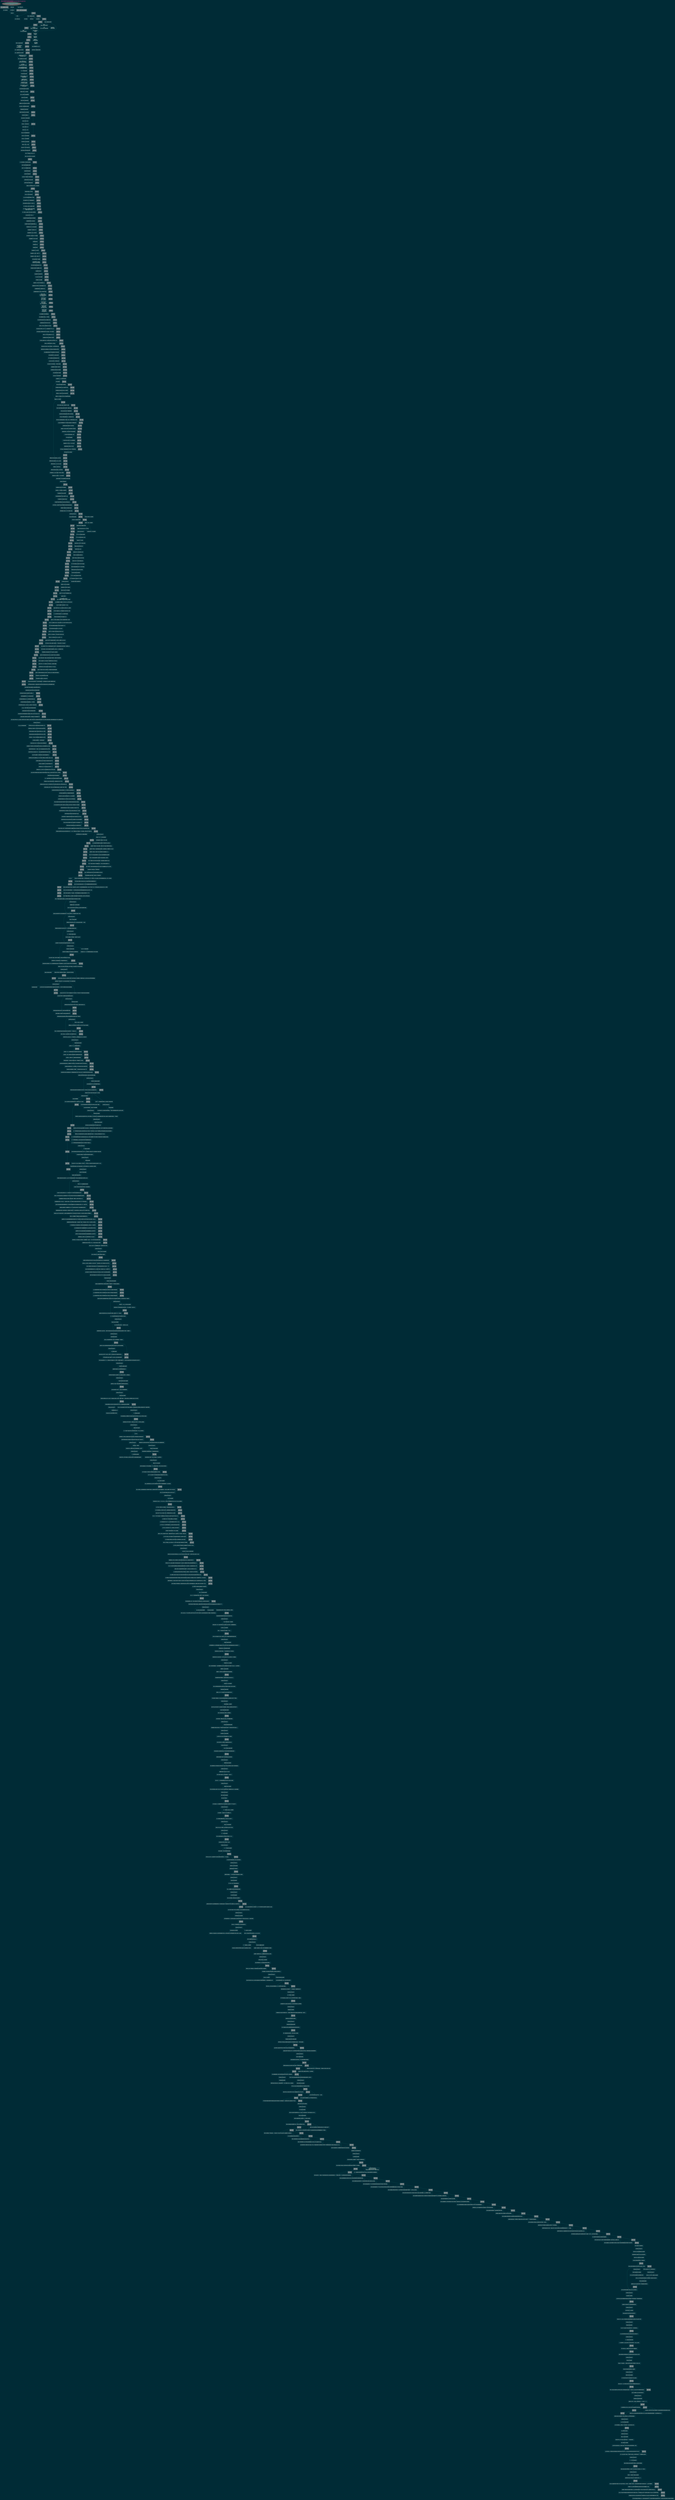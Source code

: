 digraph Alf_layla_wa_layla {
/*生成命令:
$ dot -Tjpeg Alf_layla_wa_layla0000.dot -o Alf_layla_wa_layla0000.jpg
 -Tcmapx -o map101camp1py_ch00.map
$ python ../dotools/gen2htm4io101camp.py -t ../dotools/tpl_idx.htm -i "101camp1py ch0 知识点图谱" -d map101camp1py_ch00.dot -o map101camp1py_ch00.html

##############################################################################
#   全局设定
##############################################################################
*/
    graph [label="《天方夜谭》故事线索图谱 {powerded Graphviz}"
        , fontsize=14.0
        , fontcolor="#D33682"
        , fontname="思源宋体 CN,Heavy"
        , labeljust="l"
        ,labelloc="t"
        , center=1
        , ranksep=0.1,center=1,ratio=compress
        //, rankdir=BT
        //, rankdir=LR
        , rankdir=TB
        , bgcolor="#002B36"
        #, dpi = 150  /* 200 300 600 1200 */
        , outputorder="edgesfirst"
        
        ];

    node[fontsize=10.0,height=0.4
        , style="filled,setlinewidth(0.5)"
        , fillcolor="#073642"
        , fontcolor="#FDF6E3"
        , color=gray
        , shape=plaintext
        , fontname="更纱黑体 Mono SC Nerd"
        ];

    edge [fontsize=9.0
        , fontcolor="#EEE8D5"
        , color="#2AA198"
        , arrowsize=0.5,arrowhead=vee,arrowtail=none
        , style="setlinewidth(0.5)"
        ];

    info [label="by Zoom.Quiet for Chaos42DAMA\nv25.5.23"
        ,shape=ellipse,style="filled,dashed,setlinewidth(5)"
        ,color="#333333",fillcolor=dimgray,fontcolor=aqua
        ,URL="https://www.youtube.com/playlist?list=PLbUdpHqxsZwHXNADWIEMsUHM4QtPj0xh-"
        ];
    why1001  [label="为什么通读1001夜?",fillcolor="#586E75"
        ,URL="https://youtu.be/Bk9xReE2eNU"
        ];

        
/*
##############################################################################
#   block relation
##############################################################################
*/



    ch0000_0  [label="萨桑王国"];
    ch0000_1  [label="兄:舍赫亚尔"];
    ch0000_2  [label="弟:沙赫泽曼"];
        ch0000_3  [label="\"匣中女\""];

    ch0000_3->ch0000_11;

    ch0000_111->{ch0000_12};

info -> {ch0000_111,why1001};

    ch0000_11  [label="宰相"];
        ch0000_111  [label="长女:莎赫札德"];
        ch0000_112  [label="次女:杜娅札德"];
    ch0000_12  [label="《毛驴、黄牛与农夫的故事》",fillcolor="#586E75"
        ,URL="https://youtu.be/CXxbSB1iMaE"];

    ch0000_0->{ch0000_1,ch0000_2}->ch0000_3;
    ch0000_11->{ch0000_111,ch0000_112};

    //ch0000_1->ch0000_11;

    ch0000_111->ch0000_1;
        ch0000_1->ch0001_0;
    ch0001_0  [label="第1夜",fillcolor="#586E75"
        ,URL="https://youtu.be/UIq247tHc9M"];

        ch0001_1  [label="《商人与魔鬼的故事》"];
            ch0001_11  [label="羚羊堂妹"];
            ch0001_12  [label="两狗兄弟"];
            ch0001_13  [label="花斑骡妻子"];
    ch0001_0->ch0001_1->{ch0001_12,ch0001_13,ch0001_11};

    ch0001_0->ch0002_0;
    ch0002_0  [label="第2夜",fillcolor="#586E75"
        ,URL="https://youtu.be/-ruEPGS1NNE"];
        ch0002_0->{ch0001_12,ch0001_13};

    ch0002_0->ch0003_0;
    ch0003_0  [label="第3夜",fillcolor="#586E75"
        ,URL="https://youtu.be/5zIREV0uHpE"];
        ch0003_1  [label="《渔夫与魔鬼的故事》"];
        ch0003_0->ch0003_1;

    ch0003_0->ch0004_0;
    ch0004_0  [label="第4夜",fillcolor="#586E75"
        ,URL="https://youtu.be/ZuZZWJPKYK8"];
        ch0003_11  [label="渔夫:\n《国王与医师的故事》"];

        ch0004_0->ch0003_11;
        ch0003_1->ch0003_11;
        ch0003_11->{ch0003_111,ch0003_112};

    ch0004_0->ch0005_0;
    ch0005_0  [label="第5夜",fillcolor="#586E75"
        ,URL="https://youtu.be/O_3_0GRN3eM"];
        ch0003_111  [label="尤南国王:\n《国王与猎鹰的故事》"];
        ch0003_112  [label="大臣:\n《王子与食人鬼的故事》"];
        ch0003_113  [label="鲁扬医师:\n鳄鱼的故事"];

        ch0005_0->{ch0003_111,ch0003_112};
        ch0003_11->ch0003_113[style="dotted"];


    ch0005_0->ch0006_0;
    ch0006_0  [label="第6夜",fillcolor="#586E75"
        ,URL="https://youtu.be/igEehMvKfPI"
        ];
        ch0003_12  [label="魔鬼:\n《乌马迈与阿蒂凯》"];
        ch0003_13  [label="渔夫进献国王:\n四色鱼"];
        ch0003_131  [label="国王发现:\n四色鱼"];

        ch0006_0->ch0003_12[style="dotted"];
        {ch0006_0,ch0003_1}->ch0003_13;
        ch0003_13->ch0003_131;

    ch0006_0->ch0007_0;
    ch0007_0  [label="第7夜",fillcolor="#586E75"
        ,URL="https://youtu.be/o3l_SKheHbQ"
        ];
        ch0003_132  [label="国王发现:\n着魔青年"];

        {ch0003_131,ch0007_0}->ch0003_132;

    ch0007_0->ch0008_0;
    ch0008_0  [label="第8夜",fillcolor="#586E75"
        ,URL="https://youtu.be/qaqaa-f81Z8"
        ];
        ch0003_1321  [label="着魔青年:\n四色鱼的故事"];
        ch0003_133  [label="国王解救:\n着魔青年"];

        {ch0003_132,ch0008_0}->ch0003_1321;
        ch0003_1321->ch0003_133;

    ch0008_0->ch0009_0;
    ch0009_0  [label="第9夜",fillcolor="#586E75"
        ,URL="https://youtu.be/InDVJQZzN_A"
        ];

        ch0003_134  [label="国王纳着魔青年为王子"];
        ch0003_2  [label="结束《渔夫与魔鬼的故事》"];
        ch0009_1  [label="《脚夫与姑娘的故事》"];

    {ch0009_0,ch0003_133}->ch0003_134->ch0003_2;
    ch0009_0->ch0009_1;

    ch0009_0->ch0010_0;
    ch0010_0  [label="第10夜",fillcolor="#586E75"
        ,URL="https://youtu.be/qcihASTgSYk"
        ];

        ch0009_11 [label="看门姑娘惊变\n国王要问\n房主姑娘要杀..."];
        {ch0009_1,ch0010_0}->ch0009_11;

    ch0010_0->ch0011_0;
    ch0011_0  [label="第11夜",fillcolor="#586E75"
        ,URL="https://youtu.be/j2gycWcMHfY"
        ];

        ch0009_111 [label="第一位独眼流浪汉的故事"];
        {ch0009_11,ch0011_0}->ch0009_111;

    ch0011_0->ch0012_0;
    ch0012_0  [label="第12夜",fillcolor="#586E75"
        ,URL="https://youtu.be/V0nU3aA4Ey8"
        ];

        ch0009_112 [label="第二位独眼流浪汉的故事"];
        {ch0009_111,ch0012_0}->ch0009_112;

    ch0012_0->ch0013_0;
    ch0013_0  [label="第13夜",fillcolor="#586E75"
        ,URL="https://youtu.be/LQeshrUUAiQ"
        ];

        ch0009_1121 [label="被魔鬼变成猴子的王子\n终于被公主认出"];
        {ch0009_112,ch0013_0}->ch0009_1121;

    ch0013_0->ch0014_0;
    ch0014_0  [label="第14夜",fillcolor="#586E75"
        ,URL="https://youtu.be/Otcswx1Cuo8"
        ];

        ch0009_113 [label="第三位独眼流浪汉的故事"];
        {ch0009_112,ch0014_0}->ch0009_113;

    ch0014_0->ch0015_0;
    ch0015_0  [label="第15夜",fillcolor="#586E75"
        ,URL="https://youtu.be/nsfb1rBSBbA"
        ];

        ch0009_114 [label="第三位独眼流浪汉\n和40位公主以及宝库"];
        {ch0009_113,ch0015_0}->ch0009_114;

    ch0015_0->ch0016_0;
    ch0016_0  [label="第16夜",fillcolor="#586E75"
        ,URL="https://youtu.be/PLJe3RqpFY8"
        ];

        ch0009_115 [label="房主姑娘\n人畜皆黑石的拜火教城"];
        {ch0009_114,ch0016_0}->ch0009_115;

    ch0016_0->ch0017_0;
    ch0017_0  [label="第17夜",fillcolor="#586E75"
        ,URL="https://youtu.be/QhcpZ05SFvA"
        ];

        ch0009_116 [label="房主姑娘姐姐被变黑狗\n看门姑娘被婚配又遭遗弃"];
        {ch0009_115,ch0017_0}->ch0009_116;

    ch0017_0->ch0018_0;
    ch0018_0  [label="第18夜",fillcolor="#586E75"
        ,URL="https://youtu.be/FzzKc2FIzfI"
        ];

        ch0018_1 [label="《三个苹果的故事》"];
        {ch0009_116,ch0018_0}->ch0018_1;

    ch0018_0->ch0019_0;
    ch0019_0  [label="第19夜",fillcolor="#586E75"
        ,URL="https://youtu.be/4ICNrGkg8Gs"
        ];

        ch0019_1 [label="《兄弟宰相的故事》"];
        {ch0018_1,ch0019_0}->ch0019_1;

    ch0019_0->ch0020_0;
    ch0020_0  [label="第20夜",fillcolor="#586E75"
        ,URL="https://youtu.be/iwEfaqm00D8"
        ];

        ch0019_11 [label="果然同日结婚生子女\n又都遭受变故"];
        {ch0019_1,ch0020_0}->ch0019_11;

    ch0020_0->ch0021_0;
    ch0021_0  [label="第21夜",fillcolor="#586E75"
        ,URL="https://youtu.be/voH0NNvqG6A"
        ];

        ch0019_12 [label="飞魔和仙女帮忙\n新婚后又遭到分离"];
        {ch0019_11,ch0021_0}->ch0019_12;

    ch0021_0->ch0022_0;
    ch0022_0  [label="第22夜",fillcolor="#586E75"
        ,URL="https://youtu.be/AgeSyfnimcg"
        ];

        ch0019_13 [label="宰相老哥终于明白\n女儿和侄儿真成婚了"];
        {ch0019_12,ch0022_0}->ch0019_13;

    ch0022_0->ch0023_0;
    ch0023_0  [label="第23夜",fillcolor="#586E75"
        ,URL="https://youtu.be/bxdkAfjfpiQ"
        ];

        ch0019_14 [label="老哥宰相带外孙寻侄儿\n生生错过两次"];
        {ch0019_13,ch0023_0}->ch0019_14;

    ch0023_0->ch0024_0;
    ch0024_0  [label="第24夜",fillcolor="#586E75"
        ,URL="https://youtu.be/w2bzIqZXTkY"
        ];

        ch0019_15 [label="《兄弟宰相的故事》合美结束"];
        ch0024_1 [label="《裁缝与驼背人的故事》"];
        {ch0019_14,ch0024_0}->ch0019_15->ch0024_1;

    ch0024_0->ch0025_0;
    ch0025_0  [label="第25夜",fillcolor="#586E75"
        ,URL="https://youtu.be/LKy3uejPH9U"
        ];

        ch0024_11 [label="差点儿被吊死的基督教徒"];
        ch0024_111 [label="《断手青年的故事》"];
        {ch0024_1,ch0025_0}->ch0024_11->ch0024_111;

    ch0025_0->ch0026_0;
    ch0026_0  [label="第26夜",fillcolor="#586E75"
        ,URL="https://youtu.be/O8jYnUEq7wA"
        ];

        ch0024_112 [label="《断手青年的故事》结束"];
        {ch0024_111,ch0026_0}->ch0024_112;

    ch0026_0->ch0027_0;
    ch0027_0  [label="第27夜",fillcolor="#586E75"
        ,URL="https://youtu.be/7PVS2dzVOdg"
        ];

        ch0024_12 [label="御膳房主事:《断指青年的故事》"];
        ch0024_13 [label="犹太医生:《祸福相依的故事》"];
        {ch0024_112,ch0027_0}->ch0024_12->ch0024_13;

    ch0027_0->ch0028_0;
    ch0028_0  [label="第28夜",fillcolor="#586E75"
        ,URL="https://youtu.be/Qx73zHoRy5E"
        ];

        ch0024_131 [label="《祸福相依的故事》结束"];
        ch0024_14 [label="裁缝《巴格达剃头匠的故事》"];
        {ch0024_13,ch0028_0}->ch0024_131->ch0024_14;

    ch0028_0->ch0029_0;
    ch0029_0  [label="第29夜",fillcolor="#586E75"
        ,URL="https://youtu.be/eFaxPF_5oKA"
        ];

        ch0024_141 [label="饶舌剃头匠搞事儿..."];
        {ch0024_14,ch0029_0}->ch0024_141;

    ch0029_0->ch0030_0;
    ch0030_0  [label="第30夜",fillcolor="#586E75"
        ,URL="https://youtu.be/jcCU2tBq2C4"
        ];

        ch0024_142 [label="剃头匠说《七兄弟的故事》"];
        ch0024_1421 [label="剃头匠:瘸子大哥"];
        ch0024_1422 [label="剃头匠:二哥名希达尔"];
        {ch0024_141,ch0030_0}->ch0024_142->ch0024_1421->ch0024_1422;

    ch0030_0->ch0031_0;
    ch0031_0  [label="第31夜",fillcolor="#586E75"
        ,URL="https://youtu.be/Nbk75656dTM"
        ];

        ch0024_14221 [label="剃头匠:裸奔二哥"];
        ch0024_1423 [label="剃头匠:盲人三哥"];
        ch0024_1424 [label="剃头匠:四哥被抽瞎右眼"];
        ch0024_1425 [label="剃头匠:五哥双耳被割"];
        {ch0024_1422,ch0031_0}->ch0024_14221->ch0024_1423->ch0024_1424->ch0024_1425;

    ch0031_0->ch0032_0;
    ch0032_0  [label="第32夜",fillcolor="#586E75"
        ,URL="https://youtu.be/ATvBB82W3v0"
        ];

        ch0024_1426 [label="剃头匠:六哥双唇被割"];
        ch0032_1 [label="《双宰相与女奴的故事》"];
        {ch0024_1425,ch0032_0}->ch0024_1426->ch0032_1;

    ch0032_0->ch0033_0;
    ch0033_0  [label="第33夜",fillcolor="#586E75"
        ,URL="https://youtu.be/BZafGJ6mdos"
        ];

        ch0032_11 [label="宰相儿子看上了女奴"];
        {ch0032_1,ch0033_0}->ch0032_11;

    ch0033_0->ch0034_0;
    ch0034_0  [label="第34夜",fillcolor="#586E75"
        ,URL="https://youtu.be/cHCfIkXZBHs"
        ];

        ch0032_12 [label="败光家产不得不发卖女奴"];
        {ch0032_11,ch0034_0}->ch0032_12;

    ch0034_0->ch0035_0;
    ch0035_0  [label="第35夜",fillcolor="#586E75"
        ,URL="https://youtu.be/bKT8c7Q12Do"
        ];

        ch0032_13 [label="逃到巴格达消愁宫触发故事"];
        {ch0032_12,ch0035_0}->ch0032_13;

    ch0035_0->ch0036_0;
    ch0036_0  [label="第36夜",fillcolor="#586E75"
        ,URL="https://youtu.be/gRDkOE9erU8"
        ];

        ch0032_14 [label="努尔丁变成国王happy end"];
        ch0036_1 [label="《商人阿尤布及其子女的故事》"];
        {ch0032_13,ch0036_0}->ch0032_14->ch0036_1;

    ch0036_1->ch0037_0;
    ch0037_0  [label="第37夜",fillcolor="#586E75"
        ,URL="https://youtu.be/W-7U6Mqj4KE"
        ];

        ch0036_11 [label="儿子加尼姆误入巴格达城外墓地"];
        {ch0037_0}->ch0036_11;

    ch0037_0->ch0038_0;
    ch0038_0  [label="第38夜",fillcolor="#586E75"
        ,URL="https://youtu.be/tuqwMS9aAQk"
        ];

        ch0036_12 [label="奴隶:布赫特被阉割的故事"];
        ch0036_13 [label="奴隶:卡夫尔被阉割的故事"];
        {ch0036_11,ch0038_0}->ch0036_12->ch0036_13;

    ch0038_0->ch0039_0;
    ch0039_0  [label="第39夜",fillcolor="#586E75"];

        ch0036_14 [label="加尼姆开箱见美女"];
        {ch0036_13,ch0039_0}->ch0036_14;

    ch0039_0->ch0040_0;
    ch0040_0  [label="第40夜",fillcolor="#586E75"
        ,URL="https://youtu.be/atgQLc2JAvk"
        ];

        ch0036_15 [label="加尼姆不敢碰姑蒂"];
        {ch0036_14,ch0040_0}->ch0036_15;

    ch0040_0->ch0041_0;
    ch0041_0  [label="第41夜",fillcolor="#586E75"
        ,URL="https://youtu.be/TPQIbvfDb7U"
        ];

        ch0036_16 [label="王后用木尸替姑蒂下葬终被发现"];
        {ch0036_15,ch0041_0}->ch0036_16;

    ch0041_0->ch0042_0;
    ch0042_0  [label="第42夜",fillcolor="#586E75"
        ,URL="https://youtu.be/S-aWacNk9u8"
        ];

        ch0036_17 [label="姑蒂获准四处寻找加尼姆"];
        {ch0036_16,ch0042_0}->ch0036_17;

    ch0042_0->ch0043_0;
    ch0043_0  [label="第43夜",fillcolor="#586E75"
        ,URL="https://youtu.be/AwL2rDQA07M"
        ];

        ch0036_18 [label="姑蒂寻回加尼姆面见国王"];
        {ch0036_17,ch0043_0}->ch0036_18;



    ch0043_0->ch0044_0;
    ch0044_0  [label="第44夜",fillcolor="#586E75"
        ,URL="https://youtu.be/CMi2YYgrvvg"
        ];

        ch0044_1 [label="《欧麦尔·努阿曼国王及其儿子的故事》"];
        {ch0036_18,ch0044_0}->ch0044_1;

    ch0044_1->ch0045_0;
    ch0045_0  [label="第45夜",fillcolor="#586E75"
        ,URL="https://youtu.be/WybbiDDVmIk"
        ];

        ch0044_11 [label="希腊索菲雅生出龙凤胎"];
        {ch0045_0}->ch0044_11;

    ch0045_0->ch0046_0;
    ch0046_0  [label="第46夜",fillcolor="#586E75"
        ,URL="https://youtu.be/Sl8jnILfnB0"
        ];

        ch0044_12 [label="君士坦丁堡来求救发兵"];
        {ch0044_11,ch0046_0}->ch0044_12;

    ch0046_0->ch0047_0;
    ch0047_0  [label="第47夜",fillcolor="#586E75"
        ,URL="https://youtu.be/D7jOuBmjIrQ"
        ];

        ch0044_13 [label="王太子舒尔康被耶稣教女子摔胜"];
        {ch0044_12,ch0047_0}->ch0044_13;

    ch0047_0->ch0048_0;
    ch0048_0  [label="第48夜",fillcolor="#586E75"
        ,URL="https://youtu.be/NB1u8jLgNOE"
        ];

        ch0044_14 [label="舒尔康和罗马女子耳鬓厮磨两日"];
        {ch0044_13,ch0048_0}->ch0044_14;

    ch0048_0->ch0049_0;
    ch0049_0  [label="第49夜",fillcolor="#586E75"
        ,URL="https://youtu.be/5hf-gUbAjhg"
        ];

        ch0044_15 [label="原来摔倒舒尔康的是伊卜里梓公主"];
        {ch0044_14,ch0049_0}->ch0044_15;


    ch0049_0->ch0050_0;
    ch0050_0  [label="第50夜",fillcolor="#586E75"
        ,URL="https://youtu.be/G_vNJx94AGE"
        ];

        ch0044_16 [label="伊卜里梓公主战队大胜舒尔康的"];
        {ch0044_15,ch0050_0}->ch0044_16;


    ch0050_0->ch0051_0;
    ch0051_0  [label="第51夜",fillcolor="#586E75"
        ,URL="https://youtu.be/RcRu-lGTX6Q"
        ];

        ch0044_17 [label="伊卜里梓公主追随舒尔康回巴格达\n被国王迷奷怀孕出逃"];
        {ch0044_16,ch0051_0}->ch0044_17;

    ch0051_0->ch0052_0;
    ch0052_0  [label="第52夜",fillcolor="#586E75"
        ,URL="https://youtu.be/E-UATH6g8Fc"
        ];

        ch0044_18 [label="伊卜里梓公主被杀,哈杜布国王发誓报仇"];
        {ch0044_17,ch0052_0}->ch0044_18;

    ch0052_0->ch0053_0;
    ch0053_0  [label="第53夜",fillcolor="#586E75"
        ,URL="https://youtu.be/39Nqfa4fLlw"
        ];

        ch0044_19 [label="太后达瓦希定下美人计"];
        ch0044_20 [label="杜姆康和努兹蔓双胞胎偷访耶路撒冷"];
        {ch0044_18,ch0053_0}->ch0044_19->ch0044_20;

    ch0053_0->ch0054_0;
    ch0054_0  [label="第54夜",fillcolor="#586E75"
        ,URL="https://youtu.be/CeCAttQbDms"
        ];

        ch0044_21 [label="杜姆康病倒街头幸运恢复"];
        {ch0044_20,ch0054_0}->ch0044_21

    ch0054_0->ch0055_0;
    ch0055_0  [label="第55夜",fillcolor="#586E75"
        ,URL="https://youtu.be/-0Ei5wD7Byo"
        ];

        ch0044_22 [label="杜姆康开始回国,努兹蔓被拐骗入山"];
        {ch0044_21,ch0055_0}->ch0044_22

    ch0055_0->ch0056_0;
    ch0056_0  [label="第56夜",fillcolor="#586E75"
        ,URL="https://youtu.be/TyiDlGvImpM"
        ];

        ch0044_23 [label="努兹蔓也到大马士革正被发卖"];
        {ch0044_22,ch0056_0}->ch0044_23

    ch0056_0->ch0057_0;
    ch0057_0  [label="第57夜",fillcolor="#586E75"
        ,URL="https://youtu.be/-R6OulxcQ1Q"
        ];

        ch0044_24 [label="努兹蔓被10万第纳尔买下"];
        {ch0044_23,ch0057_0}->ch0044_24

    ch0057_0->ch0058_0;
    ch0058_0  [label="第58夜",fillcolor="#586E75"
        ,URL="https://youtu.be/d7FhqTsOCNk"
        ];

        ch0044_25 [label="努兹蔓和好心商人约好条件"];
        {ch0044_24,ch0058_0}->ch0044_25

    ch0058_0->ch0059_0;
    ch0059_0  [label="第59夜",fillcolor="#586E75"
        ,URL="https://youtu.be/JZFwpgBkQGQ"
        ];

        ch0044_26 [label="舒尔康用32万第纳尔买下努兹蔓"];
        {ch0044_25,ch0059_0}->ch0044_26

    ch0059_0->ch0060_0;
    ch0060_0  [label="第60夜",fillcolor="#586E75"
        ,URL="https://youtu.be/boM5ppBsdNk"
        ];

        ch0044_27 [label="努兹蔓展示才学开坛说经"];
        {ch0044_26,ch0060_0}->ch0044_27

    ch0060_0->ch0061_0;
    ch0061_0  [label="第61夜",fillcolor="#586E75"
        ,URL="https://youtu.be/Te3DjsjkVtM"
        ];

        ch0044_28 [label="努兹蔓说君王"];
        {ch0044_27,ch0061_0}->ch0044_28

    ch0061_0->ch0062_0;
    ch0062_0  [label="第62夜",fillcolor="#586E75"
        ,URL="https://youtu.be/LUeFF4uQSew"
        ];

        ch0044_29 [label="努兹蔓说礼法"];
        {ch0044_28,ch0062_0}->ch0044_29

    ch0062_0->ch0063_0;
    ch0063_0  [label="第63夜",fillcolor="#586E75"
        ,URL="https://youtu.be/--t-RqoS1gk"
        ];

        ch0044_30 [label="努兹蔓说财政"];
        {ch0044_29,ch0063_0}->ch0044_30

    ch0063_0->ch0064;
    ch0064  [label="第64夜",fillcolor="#586E75"
        ,URL="https://youtu.be/2YmMAHnFR70"
        ];

        ch0044_31 [label="努兹蔓讲:礼法与德行"];
        {ch0044_30,ch0064}->ch0044_31

    ch0064->ch0065;
    ch0065  [label="第65夜",fillcolor="#586E75"
        ,URL="https://youtu.be/2YmMAHnFR70"
        ];

        ch0044_32 [label="努兹蔓讲:礼法第一章第二节"];
        {ch0044_31,ch0065}->ch0044_32

    ch0065->ch0066;
    ch0066  [label="第66夜",fillcolor="#586E75"
        ,URL="https://youtu.be/NogGl8tGjTc"
        ];

        ch0044_33 [label="努兹蔓讲:礼法第二章第二节"];
        {ch0044_32,ch0066}->ch0044_33

    ch0066->ch0067;
    ch0067  [label="第67夜",fillcolor="#586E75"
        ,URL="https://youtu.be/-BTuToazAc0"
        ];

        ch0044_34 [label="舒尔康当即娶了努兹蔓"];
        {ch0044_33,ch0067}->ch0044_34

    ch0067->ch0068;
    ch0068  [label="第68夜",fillcolor="#586E75"
        ,URL="https://youtu.be/Kk8GXTSq1Js"
        ];

        ch0044_35 [label="舒尔康收到父王来信\n才知娶了同父异母妹妹"];
        {ch0044_34,ch0068}->ch0044_35

    ch0068->ch0069;
    ch0069  [label="第69夜",fillcolor="#586E75"
        ,URL="https://youtu.be/l2oDRfNivCo"
        ];

        ch0044_36 [label="舒尔康将努兹蔓改嫁给待卫官"];
        {ch0044_35,ch0069}->ch0044_36

    ch0069->ch0070;
    ch0070  [label="第70夜",fillcolor="#586E75"
        ,URL="https://youtu.be/eBCm9nIhcIA"
        ];

        ch0044_37 [label="努兹蔓出发回国,杜姆康跟上驼队"];
        {ch0044_36,ch0070}->ch0044_37

    ch0070->ch0071;
    ch0071 [label="第71夜",fillcolor="#586E75"
        ,URL="https://youtu.be/qyydZmmJLlw"
        ];

        ch0044_38 [label="杜姆康月夜吟诗"];
        {ch0044_37,ch0071}->ch0044_38

    ch0071->ch0072;
    ch0072 [label="第72夜",fillcolor="#586E75"
        ,URL="https://youtu.be/SNT_uptoNsk"
        ];

        ch0044_39 [label="努兹蔓听到杜姆康吟唱"];
        {ch0044_38,ch0072}->ch0044_39

    ch0072->ch0073;
    ch0073 [label="第73夜",fillcolor="#586E75"
        ,URL="https://youtu.be/hAm5avmOmiQ"
        ];

        ch0044_40 [label="仆从反复寻定杜姆康"];
        {ch0044_39,ch0073}->ch0044_40

    ch0073->ch0074;
    ch0074 [label="第74夜",fillcolor="#586E75"
        ,URL="https://youtu.be/knVeRPVrHFs"
        ];

        ch0044_41 [label="努兹蔓认出杜姆康"];
        {ch0044_40,ch0074}->ch0044_41

    ch0074->ch0075;
    ch0075 [label="第75夜",fillcolor="#586E75"
        ,URL="https://youtu.be/ow7RNFvYI3k"
        ];

        ch0044_42 [label="姐弟相认,侍卫官才知老婆是公主"];
        {ch0044_41,ch0075}->ch0044_42

    ch0075->ch0076;
    ch0076 [label="第76夜",fillcolor="#586E75"
        ,URL="https://youtu.be/wb-lKjWwL7I"
        ];

        ch0044_43 [label="回路撞见佟丹宰相,才知努阿曼国王已死"];
        {ch0044_42,ch0076}->ch0044_43

    ch0076->ch0077;
    ch0077 [label="第77夜",fillcolor="#586E75"
        ,URL="https://youtu.be/zAFZZZ8qQvE"
        ];

        ch0044_44 [label="杜姆康接受建议,准备继承王位"];
        {ch0044_43,ch0077}->ch0044_44

    ch0077->ch0078;
    ch0078 [label="第78夜",fillcolor="#586E75"
        ,URL="https://youtu.be/brcWW2uNJTk"
        ];

        ch0044_45 [label="杜姆康逐批接见大臣后,向宰相问死因"];
        {ch0044_44,ch0078}->ch0044_45

    ch0078->ch0079;
    ch0079 [label="第79夜",fillcolor="#586E75"
        ,URL="https://youtu.be/Xu1-d6SgVHs"
        ];

        ch0044_46 [label="宰相佟丹回顾\n老太婆领来5位姑娘\n逐一展现才学"];
        {ch0044_45,ch0079}->ch0044_46

    ch0079->ch0080;
    ch0080 [label="第80夜",fillcolor="#586E75"
        ,URL="https://youtu.be/IM4EKLF4nbM"
        ];

        ch0044_47 [label="宰相佟丹回顾\n第一位说完\n第二位上来说"];
        {ch0044_46,ch0080}->ch0044_47

    ch0080->ch0081;
    ch0081 [label="第81夜",fillcolor="#586E75"
        ,URL="https://youtu.be/WI0hi5AOnBU"
        ];

        ch0044_48 [label="宰相佟丹回顾\n第二位说完\n第三,四位接替来说"];
        {ch0044_47,ch0081}->ch0044_48

    ch0081->ch0082;
    ch0082 [label="第82夜",fillcolor="#586E75"
        ,URL="https://youtu.be/OsT1aWdeYfw"
        ];

        ch0044_49 [label="宰相佟丹回顾\n第四位说完\n第五位接上来说"];
        {ch0044_48,ch0082}->ch0044_49

    ch0082->ch0083;
    ch0083 [label="第83夜",fillcolor="#586E75"
        ,URL="https://youtu.be/Nm7WIBNc0q0"
        ];

        ch0044_50 [label="宰相佟丹回顾\n第五位说完\n老太婆来补充"];
        {ch0044_49,ch0083}->ch0044_50

    ch0083->ch0084;
    ch0084 [label="第84夜",fillcolor="#586E75"
        ,URL="https://youtu.be/GM2wfVdzEW0"
        ];

        ch0044_51 [label="老太婆骗国王斋戒喝罐装水"];
        {ch0044_50,ch0084}->ch0044_51

    ch0084->ch0085;
    ch0085 [label="第85夜",fillcolor="#586E75"
        ,URL="https://youtu.be/5TBtIWe60sA"
        ];

        ch0044_52 [label="老太婆骗国王要去占卜师获福"];
        {ch0044_51,ch0085}->ch0044_52

    ch0085->ch0086;
    ch0086 [label="第86夜",fillcolor="#586E75"
        ,URL="https://youtu.be/wKNCdzjdnTM"
        ];

        ch0044_53 [label="老太婆带索菲娅离开国王受骗喝水而死"];
        {ch0044_52,ch0086}->ch0044_53

    ch0086->ch0087;
    ch0087 [label="第87夜",fillcolor="#586E75"
        ,URL="https://youtu.be/hFLwIJQerqs"
        ];
        ch0044_54 [label="杜姆康登基,和舒尔康计划复仇"];
        {ch0044_53,ch0087}->ch0044_54

    ch0087->ch0088;
    ch0088 [label="第88夜",fillcolor="#586E75"
        ,URL="https://youtu.be/PzMNc_nYNH4"
        ];
        ch0044_55 [label="伊斯兰大军出征,基督徒求计老太婆"];
        {ch0044_54,ch0088}->ch0044_55

    ch0088->ch0089;
    ch0089 [label="第89夜",fillcolor="#586E75"
        ,URL="https://youtu.be/Lco8T-ZC3TQ"
        ];
        ch0044_56 [label="老太婆出谋,伊斯兰大军12万,大胜基督徒160万人马"];
        {ch0044_55,ch0089}->ch0044_56

    ch0089->ch0090;
    ch0090 [label="第90夜",fillcolor="#586E75"
        ,URL="https://youtu.be/UZ3aZk3RIE0"
        ];
        ch0044_57 [label="舒尔康投还沙姆鲁特的短矛,同时追加一矛扎死鲁本"];
        {ch0044_56,ch0090}->ch0044_57

    ch0090->ch0091;
    ch0091 [label="第91夜",fillcolor="#586E75"
        ,URL="https://youtu.be/V8wW-5FQmkg"
        ];
        ch0044_58 [label="伊斯兰大军佯退,基督徒大军上当"];
        {ch0044_57,ch0091}->ch0044_58

    ch0091->ch0092;
    ch0092 [label="第92夜",fillcolor="#586E75"
        ,URL="https://youtu.be/bb9l4467440"
        ];
        ch0044_59 [label="杜姆康亲身杀敌,基督徒大军惨败"];
        {ch0044_58,ch0092}->ch0044_59

    ch0092->ch0093;
    ch0093 [label="第93夜",fillcolor="#586E75"
        ,URL="https://youtu.be/5XJ55YwnLNw"
        ];
        ch0044_60 [label="札特老太婆再次定计,伪装混在商队迎向伊斯兰大军"];
        {ch0044_59,ch0093}->ch0044_60

    ch0093->ch0094;
    ch0094 [label="第94夜",fillcolor="#586E75"
        ,URL="https://youtu.be/VE_2qIb5UQ4"
        ];
        ch0044_61 [label="商队在大草原和伊斯兰大军撞上"];
        {ch0044_60,ch0094}->ch0044_61

    ch0094->ch0095;
    ch0095 [label="第95夜",fillcolor="#586E75"
        ,URL="https://youtu.be/AlXVeFzcNiA"
        ];
        ch0044_62 [label="商队献出老太婆,又成功忽悠国王一起去修道院求福"];
        {ch0044_61,ch0095}->ch0044_62

    ch0095->ch0096;
    ch0096 [label="第96夜",fillcolor="#586E75"
        ,URL="https://youtu.be/1t6eIFDTbjA"
        ];
        ch0044_63 [label="基督徒骑兵在狭路堵住,老太婆混战中假装割掉主教头"];
        {ch0044_62,ch0096}->ch0044_63

    ch0096->ch0097;
    ch0097 [label="第97夜",fillcolor="#586E75"
        ,URL="https://youtu.be/t_rYheT-YgM"
        ];
        ch0044_64 [label="老太婆骗说能隐身,带杜姆康和佟丹宰相出逃"];
        {ch0044_63,ch0097}->ch0044_64

    ch0097->ch0098;
    ch0098 [label="第98夜",fillcolor="#586E75"
        ,URL="https://youtu.be/jXVVbZNV9kE"
        ];
        ch0044_65 [label="舒尔康领残兵守山洞抗住两天"];
        {ch0044_64,ch0098}->ch0044_65

    ch0098->ch0099;
    ch0099 [label="第99夜",fillcolor="#586E75"
        ,URL="https://youtu.be/TYFsVVvigG8"
        ];
        ch0044_66 [label="终于全部被抓,趁醉夜脱逃并反杀"];
        {ch0044_65,ch0099}->ch0044_66

    ch0099->ch0100;
    ch0100 [label="第100夜",fillcolor="#586E75"
        ,URL="https://youtu.be/a07XdljVjg4"
        ];
        ch0044_67 [label="日出时刻,伊斯兰大军神奇出现"];
        {ch0044_66,ch0100}->ch0044_67

    ch0100->ch0101;
    ch0101 [label="第101夜",fillcolor="#586E75"
        ,URL="https://youtu.be/UY4M51wj9Tc"
        ];
        ch0044_68 [label="老太婆从侍卫官处骗出一万精兵去救援"];
        {ch0044_67,ch0101}->ch0044_68

    ch0101->ch0102;
    ch0102 [label="第102夜",fillcolor="#586E75"
        ,URL="https://youtu.be/Z9KHaumGwrA"
        ];
        ch0044_69 [label="杜姆康被艾弗里顿飞镖中伤"];
        {ch0044_68,ch0102}->ch0044_69

    ch0102->ch0103;
    ch0103 [label="第103夜",fillcolor="#586E75"
        ,URL="https://youtu.be/J1T6Kr9KbBQ"
        ];
        ch0044_70 [label="杜姆康国王陈前斩首艾弗里顿"];
        {ch0044_69,ch0103}->ch0044_70

    ch0103->ch0104;
    ch0104 [label="第104夜",fillcolor="#586E75"
        ,URL="https://youtu.be/aY6VKA198Hg"
        ];
        ch0044_71 [label="老太婆夜里偷杀杜姆康"];
        {ch0044_70,ch0104}->ch0044_71

    ch0104->ch0105;
    ch0105 [label="第105夜",fillcolor="#586E75"
        ,URL="https://youtu.be/rYYBdeFpkdM"
        ];
        ch0044_72 [label="老太婆公开信说明真相"];
        {ch0044_71,ch0105}->ch0044_72

    ch0105->ch0106;
    ch0106 [label="第106夜",fillcolor="#586E75"
        ,URL="https://youtu.be/JsZF7pZ3mp4"
        ];
        ch0044_73 [label="杜姆康伤心之下请宰相说故事"];
        {ch0044_72,ch0106}->ch0044_73

    ch0044_73_1 [label="佟丹说故事:"];
    ch0044_73->{ch0044_73_1,ch0107};
    ch0107 [label="第107夜",fillcolor="#586E75"
        ,URL="https://youtu.be/E7iHaHP2z5Q"
        ];
        ch0044_74 [label="哈杜拉城苏莱曼国王想成亲"];
        {ch0044_73_1,ch0107}->ch0044_74

    ch0107->ch0108;
    ch0108 [label="第108夜",fillcolor="#586E75"
        ,URL="https://youtu.be/6vJo-OrZB6I"
        ];
        ch0044_75 [label="苏莱曼的宰相到白仪达王国成功求亲"];
        {ch0044_74,ch0108}->ch0044_75

    ch0108->ch0109;
    ch0109 [label="第109夜",fillcolor="#586E75"
        ,URL="https://youtu.be/eiPDTwVvnF4"
        ];
        ch0044_76 [label="苏莱曼国王顺利成亲孕得王子穆鲁克"];
        {ch0044_75,ch0109}->ch0044_76

    ch0109->ch0110;
    ch0110 [label="第110夜",fillcolor="#586E75"
        ,URL="https://youtu.be/NacMbd1dufo"
        ];
        ch0044_77 [label="穆鲁克王子喜欢打猎,途中遇见商队"];
        {ch0044_76,ch0110}->ch0044_77


    ch0110->ch0111;
    ch0111 [label="第111夜",fillcolor="#586E75"
        ,URL="https://youtu.be/G7FQ7Orni2Y"
        ];
        ch0044_78 [label="穆鲁克王子硬看哭泣青年的货物触发新故事"];

        ch0044_78_0 [label="穆鲁克王子听故事:"];
        {ch0044_77,ch0111}->ch0044_78->ch0044_78_0

    ch0044_73_1->ch0044_78_0;
    
    ch0044_78_0->ch0112;
    ch0112 [label="第112夜",fillcolor="#586E75"
        ,URL="https://youtu.be/M74Dad_eHVI"
        ];
        ch0044_79 [label="青年与堂妺订婚之日看到那个姑娘"];
        {ch0112}->ch0044_79

    ch0112->ch0113;
    ch0113 [label="第113夜",fillcolor="#586E75"
        ,URL="https://youtu.be/LRp-qcMYt2A"
        ];
        ch0044_80 [label="错过订婚,而堂妺还是帮忙解释了姑娘的暗语"];
        {ch0044_79,ch0113}->ch0044_80

    ch0113->ch0114;
    ch0114 [label="第114夜",fillcolor="#586E75"
        ,URL="https://youtu.be/JMtvoRYIUrE"
        ];
        ch0044_81 [label="两天后还是没见到气得踢倒堂妺"];
        {ch0044_80,ch0114}->ch0044_81

    ch0114->ch0115;
    ch0115 [label="第115夜",fillcolor="#586E75"
        ,URL="https://youtu.be/wHp6_cWHX6k"
        ];
        ch0044_82 [label="堂妺忍痛又猜透姑娘隔天果然又收到暗语"];
        {ch0044_81,ch0115}->ch0044_82

    ch0115->ch0116;
    ch0116 [label="第116夜",fillcolor="#586E75"
        ,URL="https://youtu.be/xGzFLA3YZiM"
        ];
        ch0044_83 [label="半夜在凉亭睡去醒来肚子上堆着盐和木炭"];
        {ch0044_82,ch0116}->ch0044_83

    ch0116->ch0117;
    ch0117 [label="第117夜",fillcolor="#586E75"
        ,URL="https://youtu.be/dYGGD2XkE1k"
        ];
        ch0044_84 [label="再次赴约还是睡去醒来肚子放着小木棍、椰枣核和稻豆子树籽"];
        {ch0044_83,ch0117}->ch0044_84

    ch0117->ch0118;
    ch0118 [label="第118夜",fillcolor="#586E75"
        ,URL="https://youtu.be/nEjXy1mWOw4"
        ];
        ch0044_85 [label="又去赴约醉倒醒来终于听堂妺的话最后终于睡到姑娘了"];
        {ch0044_84,ch0118}->ch0044_85

    ch0118->ch0119;
    ch0119 [label="第119夜",fillcolor="#586E75"
        ,URL="https://youtu.be/OZy8WPPrgXM"
        ];
        ch0044_86 [label="连续幽会姑娘,堂妺终于悲伤而死"];
        {ch0044_85,ch0119}->ch0044_86

    ch0119->ch0120;
    ch0120 [label="第120夜",fillcolor="#586E75"
        ,URL="https://youtu.be/7u0Zt8Ymk9Q"
        ];
        ch0044_87 [label="堂妺留了东西只有青年为她而哭时才能获得"];
        {ch0044_86,ch0120}->ch0044_87

    ch0120->ch0121;
    ch0121 [label="第121夜",fillcolor="#586E75"
        ,URL="https://youtu.be/qJ7QYf5YZ1M"
        ];
        ch0044_88 [label="姑娘给堂妺上过坟和青年开始连续幽会"];
        {ch0044_87,ch0121}->ch0044_88

    ch0121->ch0122;
    ch0122 [label="第122夜",fillcolor="#586E75"
        ,URL="https://youtu.be/Yq87A8dBEV4"
        ];
        ch0044_89 [label="一年后阿齐兹被老妪骗入大院"];
        {ch0044_88,ch0122}->ch0044_89

    ch0122->ch0123;
    ch0123 [label="第123夜",fillcolor="#586E75"
        ,URL="https://youtu.be/HiPCQWe9IFc"
        ];
        ch0044_90 [label="阿齐兹原地被结婚"];
        {ch0044_89,ch0123}->ch0044_90

    ch0123->ch0124;
    ch0124 [label="第124夜",fillcolor="#586E75"
        ,URL="https://youtu.be/TRLfm1TtPNg"
        ];
        ch0044_91 [label="一年后阿齐兹才能出门又去找戴丽莱"];
        {ch0044_90,ch0124}->ch0044_91

    ch0124->ch0125;
    ch0125 [label="第125夜",fillcolor="#586E75"
        ,URL="https://youtu.be/Nnk8xUOMYeo"
        ];
        ch0044_92 [label="戴丽莱等了阿齐兹一年才知已婚"];
        {ch0044_91,ch0125}->ch0044_92

    ch0125->ch0126;
    ch0126 [label="第126夜",fillcolor="#586E75"
        ,URL="https://youtu.be/GIkk1OZX4RY"
        ];
        ch0044_93 [label="戴丽莱怒极当场阉了阿齐兹"];
        {ch0044_92,ch0126}->ch0044_93

    ch0126->ch0127;
    ch0127 [label="第127夜",fillcolor="#586E75"
        ,URL="https://youtu.be/rqYopReOumo"
        ];
        ch0044_94 [label="阿齐兹这才想起堂妹的好大哭之下获得香罗帕"];
        {ch0044_93,ch0127}->ch0044_94

    ch0127->ch0128;
    ch0128 [label="第128夜",fillcolor="#586E75"
        ,URL="https://youtu.be/zeou_La77nk"
        ];
        ch0044_95 [label="阿齐兹说完自己的故事"];
        {ch0044_94,ch0128}->ch0044_95

    ch0044_95->ch0129;
    ch0129 [label="第129夜",fillcolor="#586E75"
        ,URL="https://youtu.be/DbBJKYU874E"
        ];
        ch0044_96 [label="穆鲁克问见到杜妮娅公主的过程"];
        {ch0044_78_0,ch0129}->ch0044_96

    ch0129->ch0130;
    ch0130 [label="第130夜",fillcolor="#586E75"
        ,URL="https://youtu.be/hFfc4L_pDag"
        ];
        ch0044_97 [label="穆鲁克思恋杜妮娅父王派人去求亲"];
        {ch0044_96,ch0130}->ch0044_97

    ch0130->ch0131;
    ch0131 [label="第131夜",fillcolor="#586E75"
        ,URL="https://youtu.be/kzsgKMgU9P4"
        ];
        ch0044_98 [label="穆鲁克扮商人去卡夫尔岛王国"];
        {ch0044_97,ch0131}->ch0044_98

    ch0131->ch0132;
    ch0132 [label="第132夜",fillcolor="#586E75"
        ,URL="https://youtu.be/0Le-dOW_jdE"
        ];
        ch0044_99 [label="穆魯克王子顺利开店"];
        {ch0044_98,ch0132}->ch0044_99

    ch0132->ch0133;
    ch0133 [label="第133夜",fillcolor="#586E75"
        ,URL="https://youtu.be/6gkp0wC34Xw"
        ];
        ch0044_100 [label="穆魯克送信给杜妮娅公主受到拒绝"];
        {ch0044_99,ch0133}->ch0044_100

    ch0133->ch0134;
    ch0134 [label="第134夜",fillcolor="#586E75"
        ,URL="https://youtu.be/S7U0JHm9b54"
        ];
        ch0044_101 [label="巧壁画解公主心结,杜妮娅一眼爱上穆魯克"];
        {ch0044_100,ch0134}->ch0044_101

    ch0134->ch0135;
    ch0135 [label="第135夜",fillcolor="#586E75"
        ,URL="https://youtu.be/SCQ3hQIn-Vs"
        ];
        ch0044_102 [label="穆魯克偷入杜妮娅一个月才被发现"];
        {ch0044_101,ch0135}->ch0044_102

    ch0135->ch0136;
    ch0136 [label="第136夜",fillcolor="#586E75"
        ,URL="https://youtu.be/WypFlqzqKug"
        ];
        ch0044_103 [label="舍赫尔曼国王大军压境穆魯克欢娶杜妮娅"];
        {ch0044_102,ch0136}->ch0044_103

    ch0044_103->ch0044_104;
    ch0044_104 [label="宰相佟丹故事说完"];
    ch0044_104->ch0137;
    ch0137 [label="第137夜",fillcolor="#586E75"
        ,URL="https://youtu.be/sf0ig4fpGIc"
        ];
        ch0044_105 [label="杜姆康收兵回家办好后事病死"];
        {ch0044_104,ch0137}->ch0044_105

    ch0137->ch0138;
    ch0138 [label="第138夜",fillcolor="#586E75"
        ,URL="https://youtu.be/_0bwzAPNzD4"
        ];
        ch0044_106 [label="杜姆康儿子卡麦康爱上堂姐润仙"];
        {ch0044_105,ch0138}->ch0044_106

    ch0138->ch0139;
    ch0139 [label="第139夜",fillcolor="#586E75"
        ,URL="https://youtu.be/U16M-AsdO40"
        ];
        ch0044_107 [label="卡麦康被失恋爱出走荒野"];
        {ch0044_106,ch0139}->ch0044_107

    ch0139->ch0140;
    ch0140 [label="第140夜",fillcolor="#586E75"
        ,URL="https://youtu.be/Wvlf8As3fQ4"
        ];
        ch0044_108 [label="卡麦康收服独侠萨巴赫又遇窃马大盗"];
        {ch0044_107,ch0140}->ch0044_108

    ch0140->ch0141;
    ch0141 [label="第141夜",fillcolor="#586E75"
        ,URL="https://youtu.be/5mqUWEj6dp4"
        ];
        ch0044_109 [label="卡麦康得宝马回城求见润仙"];
        {ch0044_108,ch0141}->ch0044_109

    ch0141->ch0142;
    ch0142 [label="第142夜",fillcolor="#586E75"
        ,URL="https://youtu.be/l2BDhPc2jtw"
        ];
        ch0044_110 [label="卡麦康声势起萨珊国王选派老宫女芭根去害人"];
        {ch0044_109,ch0142}->ch0044_110

    ch0142->ch0143;
    ch0143 [label="第143夜",fillcolor="#586E75"
        ,URL="https://youtu.be/UXC7rxnMw7k"
        ];
        ch0044_111 [label="佟丹宰相人马变成罗马国王罗姆赞的俘虏却促成亲戚相认"];
        {ch0044_110,ch0143}->ch0044_111

    ch0143->ch0144;
    ch0144 [label="第144夜",fillcolor="#586E75"
        ,URL="https://youtu.be/1B97L0tjYjU"
        ];
        ch0044_112 [label="罗姆赞卡麦康合流归国轮流执政"];
        {ch0044_111,ch0144}->ch0044_112

    ch0144->ch0145;
    ch0145 [label="第145夜",fillcolor="#586E75"
        ,URL="https://youtu.be/ULxVDuEYnRI"
        ];
        ch0044_113 [label="努阿曼国王及其儿子孙子故事大结局"];
        {ch0044_112,ch0145}->ch0044_113


    ch0145->ch0146;
    ch0146 [label="第146夜",fillcolor="#586E75"
        ,URL="https://youtu.be/L1E69tJIwAY"
        ];
        ch146_0 [label="[[莎赫札德开始讲:]]"];
        ch146_1 [label="《孔雀与野鸭的故事》"];
        {ch0146}->ch146_0->ch146_1

    ch0146->ch0147;
    ch0147 [label="第147夜",fillcolor="#586E75"
        ,URL="https://youtu.be/0f4n-SrqUSM"
        ];
        ch147_1 [label="开始《山中牧羊人的故事》"];
        {ch0147}->ch147_1

    ch0147->ch0148;
    ch0148 [label="第148夜",fillcolor="#586E75"
        ,URL="https://youtu.be/jN-021-VjLU"
        ];
        ch148_1 [label="开始《水鸟与雄龟的故事》"];
        {ch0148}->ch148_1

    ch0148->ch0149;
    ch0149 [label="第149夜",fillcolor="#586E75"
        ,URL="https://youtu.be/jN-021-VjLU"
        ];
        ch149_1 [label="《狐狸、狼与人的故事》"];
        {ch0149}->ch149_1

    ch0149->ch0150;
    ch0150 [label="第150夜",fillcolor="#586E75"
        ,URL="https://youtu.be/GzCq9EZj3c8"
        ];
        ch150_1 [label="狐狸说《老鼠与黄鼬的故事》"];
        {ch149_1,ch0150}->ch150_1

    ch0150->ch0151;
    ch0151 [label="第151夜",fillcolor="#586E75"
        ,URL="https://youtu.be/TMmE_Pp6QNE"
        ];
        ch0151_1 [label="狐狸问:隼是怎样对待小鸟们的呢"];
        {ch149_1,ch0151}->ch0151_1

    ch0151->ch0152;
    ch0152 [label="第152夜",fillcolor="#586E75"
        ,URL="https://youtu.be/fSl_CBl4oog"
        ];
        ch0152_1 [label="乌鸦说《隼与小鸟的故事》"];
        {ch149_1,ch0152}->ch0152_1



    ch0152->ch0153;
    ch0153 [label="第153夜",fillcolor="#586E75"
        ,URL="https://youtu.be/HinlXnOYUXQ"
        ];
        ch0153_0 [label="[[莎赫札德开始讲:]]"];
        ch0153_1 [label="《毕卡尔与莎姆丝的故事》"];
        {ch0153_0,ch0153}->ch0153_1

    ch0153->ch0154;
    ch0154 [label="第154夜",fillcolor="#586E75"
        ,URL="https://youtu.be/biPshYoC-WY"
        ];
        ch0154_1 [label="毕卡尔与莎姆丝相会又分离"];
        {ch0154,ch0153_1}->ch0154_1

    ch0154->ch0155;
    ch0155 [label="第155夜",fillcolor="#586E75"
        ,URL="https://youtu.be/k1cW0X87NtA"
        ];
        ch0155_1 [label="哈桑送毕卡尔回家"];
        {ch0155,ch0154_1}->ch0155_1

    ch0155->ch0156;
    ch0156 [label="第156夜",fillcolor="#586E75"
        ,URL="https://youtu.be/FCGuelV5yJI"
        ];
        ch0156_1 [label="莎姆丝用女仆和毕卡尔建立联系"];
        {ch0156,ch0155_1}->ch0156_1

    ch0156->ch0157;
    ch0157 [label="第157夜",fillcolor="#586E75"
        ,URL="https://youtu.be/rlygIkiySbY"
        ];
        ch0157_1 [label="哈桑的店铺变成联系地点"];
        {ch0157,ch0156_1}->ch0157_1

    ch0157->ch0158;
    ch0158 [label="第158夜",fillcolor="#586E75"
        ,URL="https://youtu.be/1YPr2LA4X6E"
        ];
        ch0158_1 [label="哈桑开始担心自己"];
        {ch0158,ch0157_1}->ch0158_1

    ch0158->ch0159;
    ch0159 [label="第159夜",fillcolor="#586E75"
        ,URL="https://youtu.be/He17oAB3JIY"
        ];
        ch0159_1 [label="哈桑逃去巴士拉城高海尔出现"];
        {ch0159,ch0158_1}->ch0159_1

    ch0159->ch0160;
    ch0160 [label="第160夜",fillcolor="#586E75"
        ,URL="https://youtu.be/TdmPduBaPCY"
        ];
        ch0160_1 [label="高海尔决定重新担当联系点"];
        {ch0160,ch0159_1}->ch0160_1

    ch0160->ch0161;
    ch0161 [label="第161夜",fillcolor="#586E75"
        ,URL="https://youtu.be/DiRp901PYMI"
        ];
        ch0161_1 [label="高海尔不敢去王宫要求在自宅见面"];
        {ch0161,ch0160_1}->ch0161_1

    ch0161->ch0162;
    ch0162 [label="第162夜",fillcolor="#586E75"
        ,URL="https://youtu.be/BOxrYltu4Bk"
        ];
        ch0162_1 [label="高海尔向毕卡尔转述莎姆丝来访"];
        {ch0162,ch0161_1}->ch0162_1

    ch0162->ch0163;
    ch0163 [label="第163夜",fillcolor="#586E75"
        ,URL="https://youtu.be/AIpm9F34lQw"
        ];
        ch0163_1 [label="毕卡尔和莎姆丝在高海尔宅中欢乐幽会"];
        {ch0163,ch0162_1}->ch0163_1

    ch0163->ch0164;
    ch0164 [label="第164夜",fillcolor="#586E75"
        ,URL="https://youtu.be/slR4v8V_tLU"
        ];
        ch0164_1 [label="高海尔救回盗贼掳走的毕卡尔和莎姆丝"];
        {ch0164,ch0163_1}->ch0164_1

    ch0164->ch0165;
    ch0165 [label="第165夜",fillcolor="#586E75"
        ,URL="https://youtu.be/eskuNhrpWAM"
        ];
        ch0165_1 [label="莎姆丝贴身侍女和高海尔核对事实"];
        {ch0165,ch0164_1}->ch0165_1

    ch0165->ch0166;
    ch0166 [label="第166夜",fillcolor="#586E75"
        ,URL="https://youtu.be/RLJD2_eNT8s"
        ];
        ch0166_1 [label="侍女转述莎姆丝亲身经历"];
        {ch0166,ch0165_1}->ch0166_1

    ch0166->ch0167;
    ch0167 [label="第167夜",fillcolor="#586E75"
        ,URL="https://youtu.be/OSfqQlp85QQ"
        ];
        ch0167_1 [label="毕卡尔入病侍女通告宫中变故"];
        {ch0167,ch0166_1}->ch0167_1

    ch0167->ch0168;
    ch0168 [label="第168夜",fillcolor="#586E75"
        ,URL="https://youtu.be/jG3DbQz_wKo"
        ];
        ch0168_1 [label="毕卡尔和高海尔出逃途中毕卡尔瘁死"];
        {ch0168,ch0167_1}->ch0168_1

    ch0168->ch0169;
    ch0169 [label="第169夜",fillcolor="#586E75"
        ,URL="https://youtu.be/88cPrBQfo50"
        ];
        ch0169a [label="侍女通告莎姆丝也暴毙宫中"];
        {ch0169,ch0168_1}->ch0169a








    ch0169->ch0170;
    ch0170 [label="第170夜",fillcolor="#586E75"
        ,URL="https://youtu.be/N5AbIyku19U"
        ];
        ch0170a [label="[[莎赫札德开始讲:]]"];
        ch0170b [label="《盖麦尔与布杜尔的故事》"];
        ch0170c [label="舍赫曼国王老来得子盖麦尔"];
        {ch0170a,ch0170}->ch0170b->ch0170c

    ch0170->ch0171;
    ch0171 [label="第171夜",fillcolor="#586E75"
        ,URL="https://youtu.be/c6YPH9UVRoA"
        ];
        ch0171a [label="盖麦尔信先贤书不想结婚"];
        {ch0171,ch0170c}->ch0171a

    ch0171->ch0172;
    ch0172 [label="第172夜",fillcolor="#586E75"
        ,URL="https://youtu.be/_YM_GnoeTrg"
        ];
        ch0172a [label="盖麦尔20岁还是不想结婚被关起来"];
        {ch0172,ch0171a}->ch0172a

    ch0172->ch0173;
    ch0173 [label="第173夜",fillcolor="#586E75"
        ,URL="https://youtu.be/3K4o9CL32aU"
        ];
        ch0173a [label="盖麦尔后悔了"];
        {ch0173,ch0172a}->ch0173a

    ch0173->ch0174;
    ch0174 [label="第174夜",fillcolor="#586E75"
        ,URL="https://youtu.be/SAv7A9vDz6Y"
        ];
        ch0174a [label="仙女梅姆娜看中盖麦尔\n抓到飞魔戴何士得知埃尤尔国公主更美"];
        {ch0174,ch0173a}->ch0174a

    ch0174->ch0175;
    ch0175 [label="第175夜",fillcolor="#586E75"
        ,URL="https://youtu.be/RSjm5qL-qE8"
        ];
        ch0175a [label="仙女梅姆娜着飞魔戴何士将布杜尔公主带过来比较"];
        {ch0175,ch0174a}->ch0175a

    ch0175->ch0176;
    ch0176 [label="第176夜",fillcolor="#586E75"
        ,URL="https://youtu.be/fv7ueyuOYBU"
        ];
        ch0176a [label="仙女和飞魔看不出高低想了个办法"];
        {ch0176,ch0175a}->ch0176a

    ch0176->ch0177;
    ch0177 [label="第177夜",fillcolor="#586E75"
        ,URL="https://youtu.be/VrqDy4hNabA"
        ];
        ch0177a [label="盖麦尔醒见布杜尔公主动情忍住,换布杜尔公主醒见"];
        {ch0177,ch0176a}->ch0177a

    ch0177->ch0178;
    ch0178 [label="第178夜",fillcolor="#586E75"
        ,URL="https://youtu.be/wRs_zCsrst0"
        ];
        ch0178a [label="比完美飞魔送回公主,早晨盖麦尔没见布杜尔大怒"];
        {ch0178,ch0177a}->ch0178a

    ch0178->ch0179;
    ch0179 [label="第179夜",fillcolor="#586E75"
        ,URL="https://youtu.be/YAykS0v1Hng"
        ];
        ch0179a [label="仆人求来宰相问盖麦尔,没人知道昨夜姑娘"];
        {ch0179,ch0178a}->ch0179a

    ch0179->ch0180;
    ch0180 [label="第180夜",fillcolor="#586E75"
        ,URL="https://youtu.be/hmOuw8_E7VE"
        ];
        ch0180a [label="宰相拉来舍赫曼国王同问盖麦尔王子"];
        {ch0180,ch0179a}->ch0180a

    ch0180->ch0181;
    ch0181 [label="第181夜",fillcolor="#586E75"
        ,URL="https://youtu.be/gjdpe5pitx0"
        ];
        ch0181a [label="盖麦尔王子展示证据戒指,大家没办法搬到新宫殿一起熬"];
        {ch0181,ch0180a}->ch0181a

    ch0181->ch0182;
    ch0182 [label="第182夜",fillcolor="#586E75"
        ,URL="https://youtu.be/K8syXTNycO0"
        ];
        ch0182a [label="布杜尔公主醒来也没见王子被当成疯子,发小麦尔泽旺受托出发寻找"];
        {ch0182,ch0181a}->ch0182a

    ch0182->ch0183;
    ch0183 [label="第183夜",fillcolor="#586E75"
        ,URL="https://youtu.be/jR0CzZ4hAOM"
        ];
        ch0183a [label="麦尔泽旺海难被舍赫曼国王救起见到盖麦尔王子"];
        {ch0183,ch0182a}->ch0183a

    ch0183->ch0184;
    ch0184 [label="第184夜",fillcolor="#586E75"
        ,URL="https://youtu.be/BqkMyRy744Y"
        ];
        ch0184a [label="麦尔泽旺带来消息盖麦尔王子高兴极了"];
        {ch0184,ch0183a}->ch0184a

    ch0184->ch0185;
    ch0185 [label="第185夜",fillcolor="#586E75"
        ,URL="https://youtu.be/JJdkWsxRz_E"
        ];
        ch0185a [label="盖麦尔王子和麦尔泽旺密谋去见布杜尔公主"];
        {ch0185,ch0184a}->ch0185a

    ch0185->ch0186;
    ch0186 [label="第186夜",fillcolor="#586E75"
        ,URL="https://youtu.be/vA5rOl1KLIA"
        ];
        ch0186a [label="盖麦尔王子伪装成占卜师引起埃尤尔国王注意"];
        {ch0186,ch0185a}->ch0186a

    ch0186->ch0187;
    ch0187 [label="第187夜",fillcolor="#586E75"
        ,URL="https://youtu.be/6397Ovqy8Vk"
        ];
        ch0187a [label="盖麦尔王子隔帘给布杜尔公主修书一封"];
        {ch0187,ch0186a}->ch0187a

    ch0187->ch0188;
    ch0188 [label="第188夜",fillcolor="#586E75"
        ,URL="https://youtu.be/iWLOY-Gi7TQ"
        ];
        ch0188a [label="盖麦尔和布杜尔成婚后回家路上注意到公主腰带上的红宝石"];
        {ch0188,ch0187a}->ch0188a

    ch0188->ch0189;
    ch0189 [label="第189夜",fillcolor="#586E75"
        ,URL="https://youtu.be/4iJp9mzMJNc"
        ];
        ch0189a [label="红宝石被大鸟抢走,盖麦尔追踪到一个陌生城市住下来当园丁"];
        {ch0189,ch0188a}->ch0189a

    ch0189->ch0190;
    ch0190 [label="第190夜",fillcolor="#586E75"
        ,URL="https://youtu.be/RX1WC1IYnu8"
        ];
        ch0190a [label="布杜尔醒来不见丈夫只能假装盖麦尔到达阿卜努斯城被老国王看中嫁给了哈娅蒂公主"];
        {ch0190,ch0189a}->ch0190a

    ch0190->ch0191;
    ch0191 [label="第191夜",fillcolor="#586E75"
        ,URL="https://youtu.be/Ejy6R_gUsJo"
        ];
        ch0191a [label="布杜尔连续三天没行房,最终向哈娅蒂公主坦白二人合谋通过考验"];
        {ch0191,ch0190a}->ch0191a

    ch0191->ch0192;
    ch0192 [label="第192夜",fillcolor="#586E75"
        ,URL="https://youtu.be/T9e3scjnP8g"
        ];
        ch0192a [label="舍赫曼国王找到盖麦尔留下的血衣伤心建哀宫"];
        {ch0192,ch0191a}->ch0192a

    ch0192->ch0193;
    ch0193 [label="第193夜",fillcolor="#586E75"
        ,URL="https://youtu.be/bdNYe4UdNoo"
        ];
        ch0193a [label="盖麦尔在花园找丢失的红宝石以及金库可没赶上回国的船"];
        {ch0193,ch0192a}->ch0193a

    ch0193->ch0194;
    ch0194 [label="第194夜",fillcolor="#586E75"
        ,URL="https://youtu.be/_VsEAE-E96Q"
        ];
        ch0194a [label="布杜尔意外获得了线索让货船将盖麦尔带回阿卜努斯并奇迹般相认"];
        {ch0194,ch0193a}->ch0194a

    ch0194->ch0195;
    ch0195 [label="第195夜",fillcolor="#586E75"
        ,URL="https://youtu.be/fGyYb2C_YsE"
        ];
        ch0195a [label="真相大白盖麦尔当了国王娶了哈娅蒂和布杜尔共同生活"];
        {ch0195,ch0194a}->ch0195a

    ch0195->ch0196;
    ch0196 [label="第196夜",fillcolor="#586E75"
        ,URL="https://youtu.be/SJ2tzNT8UUA"
        ];
        ch0196a [label="盖麦尔两个王子分别被对方的母亲爱上又被情书揭破"];
        {ch0196,ch0195a}->ch0196a

    ch0196->ch0197;
    ch0197 [label="第197夜",fillcolor="#586E75"
        ,URL="https://youtu.be/bLr8XBtjnqk"
        ];
        ch0197a [label="哈娅蒂和布杜尔抢先向盖麦尔诬告两王子不伦自己"];
        {ch0197,ch0196a}->ch0197a

    ch0197->ch0198;
    ch0198 [label="第198夜",fillcolor="#586E75"
        ,URL="https://youtu.be/leeQU-JJHdo"
        ];
        ch0198a [label="盖麦尔大怒密令老司仓杀掉两王子却因意外脱逃带回遗物"];
        {ch0198,ch0197a}->ch0198a

    ch0198->ch0199;
    ch0199 [label="第199夜",fillcolor="#586E75"
        ,URL="https://youtu.be/OLL-c1WingQ"
        ];
        ch0199a [label="盖麦尔从遗物知真相起哀宫,而两王子跋涉误入拜火教城艾斯阿德被关"];
        {ch0199,ch0198a}->ch0199a









    ch0199->ch0200;
    ch0200 [label="第200夜",fillcolor="#586E75"
        ,URL="https://youtu.be/qGUlGwSLccU"
        ];
        ch0200a [label="艾姆吉德下山找艾斯阿德街遇小姐姐"];
        {ch0200,ch0199a}->ch0200a

    ch0200->ch0201;
    ch0201 [label="第201夜",fillcolor="#586E75"];
        ch0201a [label="艾姆吉德和小姐姐误入白哈迪尔家"];
        {ch0201,ch0200a}->ch0201a

    ch0201->ch0202;
    ch0202 [label="第202夜",fillcolor="#586E75"];
        ch0202a [label="白哈迪尔被艾姆吉德救下,而艾斯阿德被虐一年后随船去拜火被麦尔加娜暂时救出"];
        {ch0202,ch0201a}->ch0202a

    ch0202->ch0203;
    ch0203 [label="第203夜",fillcolor="#586E75"];
        ch0203a [label="艾斯阿德反复脱险又入险最后回到艾姆吉德为相的城中感化白斯塔妮最终自救"];
        {ch0203,ch0202a}->ch0203a

    ch0203->ch0204;
    ch0204 [label="第204夜",fillcolor="#586E75"];
        ch0204a [label="艾斯阿德和艾姆吉德团聚,白赫拉姆改信伊斯兰"];
        ch0204b [label="白赫拉姆开始讲《尼阿麦与奴阿美的故事》"];
        ch0204c [label="奴阿美是尼阿麦的女奴被库法总督看上了"];
        {ch0204,ch0203a}->ch0204a->ch0204b->ch0204c

    ch0204b->ch0205;
    ch0205 [label="第205夜",fillcolor="#586E75"];
        ch0205a [label="奴阿美被骗带到大马士革送给哈里发"];
        {ch0205,ch0204c}->ch0205a

    ch0205->ch0206;
    ch0206 [label="第206夜",fillcolor="#586E75"];
        ch0206a [label="尼阿麦和神医找到大马士革探得奴阿美的消息"];
        {ch0206,ch0205a}->ch0206a

    ch0206->ch0207;
    ch0207 [label="第207夜",fillcolor="#586E75"];
        ch0207a [label="尼阿麦和神医通过管家婆联系上了奴阿美"];
        {ch0207,ch0206a}->ch0207a

    ch0207->ch0208;
    ch0208 [label="第208夜",fillcolor="#586E75"];
        ch0208a [label="尼阿麦男扮女装进入王宫在长公主帮助下见到奴阿美"];
        {ch0208,ch0207a}->ch0208a

    ch0208->ch0209;
    ch0209 [label="第209夜",fillcolor="#586E75"];
        ch0209a [label="长公主一路引导国王成全尼阿麦和奴阿美"];
        ch0209b [label="白赫拉姆说完《尼阿麦与奴阿美的故事》"];
        {ch0209,ch0208a}->ch0209a->ch0209b

    ch0209->ch0210;
    ch0210 [label="第210夜",fillcolor="#586E75"];
        ch0210a [label="艾姆吉德和艾斯阿德接到麦尔加娜女王和外公埃尤尔国王的大军"];
        {ch0210,ch0209b}->ch0210a

    ch0210->ch0211;
    ch0211 [label="第211夜",fillcolor="#586E75"];
        ch0211a [label="艾姆吉德和艾斯阿德又接到阿卜努斯国王军舍赫曼国王军"];
        {ch0211,ch0210a}->ch0211a

    ch0211->ch0212;
    ch0212 [label="第212夜",fillcolor="#586E75"];
        ch0212a [label="埃尤尔国王带布杜尔公主回国,艾斯阿德与麦尔加娜女王成婚,艾姆吉德与白斯塔妮完婚,盖麦尔将王位传给艾姆吉德自己跟舍赫曼返回永亨岛王国继承王位"];

        ch0212b [label="[[莎赫札德开始讲:]]"];

        ch0212b1 [label="《长公主与宰相的故事》"];
        ch0212b2 [label="阿塔希亚决定去见方哈斯串通以便大赚艾敏一笔"];
        {ch0212,ch0211a}->ch0212a->ch0212b->{ch0212b1,ch0212b2}

    ch0212b->ch0213;
    ch0213 [label="第213夜",fillcolor="#586E75"];
        ch0213a [label="阿塔希亚在方哈斯门口见到早年迷恋的女奴阿蒂白"];
        {ch0213,ch0212b2}->ch0213a

    ch0213->ch0214;
    ch0214 [label="第214夜",fillcolor="#586E75"];
        ch0214a [label="阿塔希亚留宿方哈斯半夜偷听阿蒂白女主人秘会"];
        {ch0214,ch0213a}->ch0214a

    ch0214->ch0215;
    ch0215 [label="第215夜",fillcolor="#586E75"];
        ch0215a [label="原来是哈里发拉希德的妹妹阿芭萨来见自己的娃"];
        {ch0215,ch0214a}->ch0215a

    ch0215->ch0216;
    ch0216 [label="第216夜",fillcolor="#586E75"];
        ch0216a [label="阿塔希亚一早去见方哈斯通知法德勒来买白女奴"];
        {ch0216,ch0215a}->ch0216a

    ch0216->ch0217;
    ch0217 [label="第217夜",fillcolor="#586E75"];
        ch0217a [label="方哈斯给法德勒逐一介绍奴隶品种"];
        {ch0217,ch0216a}->ch0217a

    ch0217->ch0218;
    ch0218 [label="第218夜",fillcolor="#586E75"];
        ch0218a [label="方哈斯为格兰法尔三位顶级白女奴向法德勒讲价"];
        {ch0218,ch0217a}->ch0218a

    ch0218->ch0219;
    ch0219 [label="第219夜",fillcolor="#586E75"];
        ch0219a [label="法德勒救下阿塔希亚,阿芭萨指使阿蒂白紧急去马球场通知贾法尔宰相"];
        {ch0219,ch0218a}->ch0219a

    ch0219->ch0220;
    ch0220 [label="第220夜",fillcolor="#586E75"];
        ch0220a [label="阿芭萨和阿蒂白等了一整天入夜才见到偷偷前来的贾法尔宰相"];
        {ch0220,ch0219a}->ch0220a

    ch0220->ch0221;
    ch0221 [label="第221夜",fillcolor="#586E75"];
        ch0221a [label="阿芭萨和贾法尔商定离开,另一方面法德勒带着阿塔希亚去见艾敏"];
        {ch0221,ch0220a}->ch0221a

    ch0221->ch0222;
    ch0222 [label="第222夜",fillcolor="#586E75"];
        ch0222a [label="加法尔和法德勒一直故意放纵王储艾敏准备替代之"];
        {ch0222,ch0221a}->ch0222a

    ch0222->ch0223;
    ch0223 [label="第223夜",fillcolor="#586E75"];
        ch0223a [label="艾敏带加法尔和法德勒玩过斗羊又领他们领略自己的歌瓱以及阉人乐团"];
        {ch0223,ch0222a}->ch0223a

    ch0223->ch0224;
    ch0224 [label="第224夜",fillcolor="#586E75"];
        ch0224a [label="艾敏和法德勒,加法尔开始欢饮,努瓦斯升酒才作诗"];
        {ch0224,ch0223a}->ch0224a

    ch0224->ch0225;
    ch0225 [label="第225夜",fillcolor="#586E75"];
        ch0225a [label="努瓦斯以诋毁取乐之时老宦伊斯梅尔来了"];
        {ch0225,ch0224a}->ch0225a

    ch0225->ch0226;
    ch0226 [label="第226夜",fillcolor="#586E75"];
        ch0226a [label="伊斯梅尔老人专门来找加法尔想开导一下"];
        {ch0226,ch0225a}->ch0226a

    ch0226->ch0227;
    ch0227 [label="第227夜",fillcolor="#586E75"];
        ch0227a [label="伊斯梅尔老人分析巴尔马克家族和哈什姆人间历史纠缠"];
        {ch0227,ch0226a}->ch0227a

    ch0227->ch0228;
    ch0228 [label="第228夜",fillcolor="#586E75"];
        ch0228a [label="加法尔离开伊斯梅尔回到艾敏宫中得知宰相私放叶海亚,王后祖贝黛正好召唤儿子来商议"];
        {ch0228,ch0227a}->ch0228a

    ch0228->ch0229;
    ch0229 [label="第229夜",fillcolor="#586E75"];
        ch0229a [label="艾敏去静宫和母亲祖贝黛会面商议"];
        {ch0229,ch0228a}->ch0229a

    ch0229->ch0230;
    ch0230 [label="第230夜",fillcolor="#586E75"];
        ch0230a [label="另一方面伊斯梅尔去见拉希德先等处理好印度使团"];
        {ch0230,ch0229a}->ch0230a

    ch0230->ch0231;
    ch0231 [label="第231夜",fillcolor="#586E75"];
        ch0231a [label="伊斯梅尔为加法尔替拉希德女儿求婚失败还引发了怒火"];
        {ch0231,ch0230a}->ch0231a

    ch0231->ch0232;
    ch0232 [label="第232夜",fillcolor="#586E75"];
        ch0232a [label="伊斯梅尔回来从加法尔口中得知贾法尔任命埃及总督的动机,拉希德也感到不安"];
        {ch0232,ch0231a}->ch0232a

    ch0232->ch0233;
    ch0233 [label="第233夜",fillcolor="#586E75"];
        ch0233a [label="拉希德为解心忧听了格兰法尔的新歌在酒友诗人围绕下快乐了起来"];
        {ch0233,ch0232a}->ch0233a

    ch0233->ch0234;
    ch0234 [label="第234夜",fillcolor="#586E75"];
        ch0234a [label="拉希德听到阿塔希亚念出放在椅靠后卡片上相同诗句当即单聊诗人"];
        {ch0234,ch0233a}->ch0234a

    ch0235->ch0235;
    ch0235 [label="第235夜",fillcolor="#586E75"];
        ch0235a [label="拉希德逗完雄狮和贾法尔晩餐摸清情报真假"];
        {ch0235,ch0234a}->ch0235a

    ch0235->ch0236;
    ch0236 [label="第236夜",fillcolor="#586E75"];
        ch0236a [label="拉希德打定主意约谈伊斯梅尔老人讨论实施细节"];
        {ch0236,ch0235a}->ch0236a


    ch0236->ch0237;
    ch0237 [label="第237夜",fillcolor="#586E75"];
        ch0237a [label="拉希德和伊斯梅尔定计将贾法尔任命为呼罗珊总督"];
        {ch0237,ch0236a}->ch0237a

    ch0237->ch0238;
    ch0238 [label="第238夜",fillcolor="#586E75"];
        ch0238a [label="贾法尔感到时机危险密约阿芭萨尽快离开拉希德收到线报去和祖贝黛商议"];
        {ch0238,ch0237a}->ch0238a

    ch0238->ch0239;
    ch0239 [label="第239夜",fillcolor="#586E75"];
        ch0239a [label="艾尔加旺被传唤问出细节当场砍头拉希德还从祖贝黛口中得知孩子们的着落"];
        {ch0239,ch0238a}->ch0239a

    ch0239->ch0240;
    ch0240 [label="第240夜",fillcolor="#586E75"];
        ch0240a [label="阿芭萨和阿蒂白终于感觉不对去探查艾尔加旺的下落"];
        {ch0240,ch0239a}->ch0240a

    ch0240->ch0241;
    ch0241 [label="第241夜",fillcolor="#586E75"];
        ch0241a [label="阿芭萨和阿蒂白终于探明艾尔加旺已经死拉希德已经上门逼问"];
        {ch0241,ch0240a}->ch0241a

    ch0241->ch0242;
    ch0242 [label="第242夜",fillcolor="#586E75"];
        ch0242a [label="阿芭萨直面拉希德的责问竟然有勇气反驳"];
        {ch0242,ch0241a}->ch0242a

    ch0242->ch0243;
    ch0243 [label="第243夜",fillcolor="#586E75"];
        ch0243a [label="拉希德拿孩子来威胁阿芭萨绝望中直斥哈里发自己的行径..."];
        {ch0243,ch0242a}->ch0243a

    ch0243->ch0244;
    ch0244 [label="第244夜",fillcolor="#586E75"];
        ch0244a [label="阿芭萨惨然抗辩无效拉希德当场令迈斯鲁尔将之斩杀就地藏尸"];
        {ch0244,ch0243a}->ch0244a

    ch0244->ch0245;
    ch0245 [label="第245夜",fillcolor="#586E75"];
        ch0245a [label="贾法尔来向拉希德辞行被占星结果不祥为理由拖住一天"];
        {ch0245,ch0244a}->ch0245a

    ch0245->ch0246;
    ch0246 [label="第246夜",fillcolor="#586E75"];
        ch0246a [label="阿蒂白施出浑身演技逃出生天去警告贾法尔"];
        {ch0246,ch0245a}->ch0246a

    ch0246->ch0247;
    ch0247 [label="第247夜",fillcolor="#586E75"];
        ch0247a [label="贾法尔回来心神不宁和阿蒂白擦身而过被骗回宫施出浑身演技也没逃出生天被迈斯鲁尔斩首"];
        {ch0247,ch0246a}->ch0247a

    ch0247->ch0248;
    ch0248 [label="第248夜",fillcolor="#586E75"];
        ch0248a [label="伊斯梅尔被阿蒂白请去向拉希德求情只迟了一步为了国家安全不愿意进一步汇报族人对贾法尔的污蔑行径"];
        {ch0248,ch0247a}->ch0248a

    ch0248->ch0249;
    ch0249 [label="第249夜",fillcolor="#586E75"];
        ch0249a [label="拉希德绝情杀清小哈桑和侯赛因"];

        ch0249b [label="[[莎赫札德开始讲:]]"];
            ch0249b1 [label="《阿拉丁·艾卜·沙马特的故事》"];
            ch0249b2 [label="巨商舍姆斯丁婚后四十年无子嗣"];
        {ch0249,ch0248a}->ch0249a;
        ch0249->ch0249b->ch0249b1->ch0249b2;

#ch0000_111->{ch0212b,ch0249b};










ch0249->ch0250;
ch0250 [label="第250夜",fillcolor="#586E75"];
    ch0250a [label="苏木西姆自制混精药给舍姆斯丁果真得孕生出阿拉丁"];
    {ch0250,ch0249b2}->ch0250a;

ch0250->ch0251;
ch0251 [label="第251夜",fillcolor="#586E75"];
    ch0251a [label="舍姆斯丁怕阿拉丁遭人毒眼一直养在地下室这天偶然来到地面..."];
    {ch0251,ch0250a}->ch0251a;

ch0251->ch0252;
ch0252 [label="第252夜",fillcolor="#586E75"];
    ch0252a [label="舍姆斯丁带阿拉丁设宴感谢被白赖黑盯上教唆同龄人哄骗阿拉丁出远门"];
    {ch0252,ch0251a}->ch0252a;

ch0252->ch0253;
ch0253 [label="第253夜",fillcolor="#586E75"];
    ch0253a [label="舍姆斯丁给阿拉丁配好行货叫白赖黑将欠款直接给儿子..."];
    {ch0253,ch0252a}->ch0253a;

ch0253->ch0254;
ch0254 [label="第254夜",fillcolor="#586E75"];
    ch0254a [label="阿拉丁终于知道白赖黑的坏心独自出发结果遭遇阿拉伯劫匪"];
    {ch0254,ch0253a}->ch0254a;

ch0254->ch0255;
ch0255 [label="第255夜",fillcolor="#586E75"];
    ch0255a [label="阿拉丁天存被白赖黑带入城想行坏坚定拒绝夜入清真寺"];
    {ch0255,ch0254a}->ch0255a;

ch0255->ch0256;
ch0256 [label="第256夜",fillcolor="#586E75"];
    ch0256a [label="阿拉丁被看中约定作祖贝黛·欧迪娅一夜复婚前夫结果欢乐无边"];
    {ch0256,ch0255a}->ch0256a;

ch0256->ch0257;
ch0257 [label="第257夜",fillcolor="#586E75"];
    ch0257a [label="阿拉丁和祖贝黛约好不离婚就得交一万彩礼求情法官宽限十日"];
    {ch0257,ch0256a}->ch0257a;

ch0257->ch0258;
ch0258 [label="第258夜",fillcolor="#586E75"];
    ch0258a [label="第十天阿拉丁获得补偿财物和祖贝黛父亲约好不用离婚那位侄子伤心而死.."];
    {ch0258,ch0257a}->ch0258a;

ch0258->ch0259;
ch0259 [label="第259夜",fillcolor="#586E75"];
    ch0259a [label="哈里发陛下诏命阿拉丁为商界首领"];
    {ch0259,ch0258a}->ch0259a;

ch0259->ch0260;
ch0260 [label="第260夜",fillcolor="#586E75"];
    ch0260a [label="阿拉丁被哈里发连续升职为禁军统领而妻子忽然归真"];
    {ch0260,ch0259a}->ch0260a;

ch0260->ch0261;
ch0261 [label="第261夜",fillcolor="#586E75"];
    ch0261a [label="哈里发赠歌女姑蒂·格鲁卜给阿拉丁可没敢伸手"];
    {ch0261,ch0260a}->ch0261a;

ch0261->ch0262;
ch0262 [label="第262夜",fillcolor="#586E75"];
    ch0262a [label="哈里发只好收回姑蒂·格鲁卜令宰相去给阿拉丁买个漂亮女仆,哈立德亲王也看中雅斯敏想买给儿子哈卜祖失败"];
    {ch0262,ch0261a}->ch0262a;

ch0262->ch0263;
ch0262 [label="第263夜",fillcolor="#586E75"];
    ch0263a [label="哈立德亲王释放艾哈迈德·盖马古木偷走哈里发宝物栽赃阿拉丁"];
    {ch0263,ch0262a}->ch0263a;

ch0263->ch0264;
ch0264 [label="第264夜",fillcolor="#586E75"];
    ch0264a [label="盖马古木找到宝物抓走阿拉丁已怀孕的雅斯敏则被带到执政官家中"];
    {ch0264,ch0263a}->ch0264a;

ch0264->ch0265;
ch0265 [label="第265夜",fillcolor="#586E75"];
    ch0265a [label="戴尼夫用死刑犯替下阿拉丁送到亚历山大城开个旧货摊而雅斯敏拒绝哈卜祖生下阿拉丁的儿子艾斯拉被哈立德当成自己的儿子教育"];
    {ch0265,ch0264a}->ch0265a;

ch0265->ch0266;
ch0266 [label="第266夜",fillcolor="#586E75"];
    ch0266a [label="盖马古木和艾斯拉喝酒说了一切艾斯拉找机会告到哈里发面前找到宝石金灯报了父仇"];
    {ch0266,ch0265a}->ch0266a;

ch0266->ch0267;
ch0267 [label="第267夜",fillcolor="#586E75"];
    ch0267a [label="戴尼夫受命去接阿拉丁可他因为一颗玮珠被骗到金沃城被迫在教堂作工17年"];
    {ch0267,ch0266a}->ch0267a;

ch0267->ch0268;
ch0268 [label="第268夜",fillcolor="#586E75"];
    ch0268a [label="阿拉丁藏起来想看公主结果看亡妻欧迪雅才知道玛丽娅公主受约必须和他成亲"];
    {ch0268,ch0267a}->ch0268a;



























ch0268->ch0269;
ch0269 [label="第269夜",fillcolor="#586E75"];
    ch0269a [label="阿拉丁带着欧迪雅和玛丽娅公主用玮珠内置各种法能回归祥和直至天年竭尽"];
    {ch0269,ch0268a}->ch0269a;

    ch0269b [label="[[莎赫札德开始讲:]]"];
        ch0269b1 [label="《慷慨的哈贴木·塔伊的故事》"];
        ch0269b2 [label="希木叶尔国王祖克拉在塔伊墓山谷过夜听到凄惨的呐喊.."];
    ch0269a->ch0269b->ch0269b1->ch0269b2;

ch0269b2->ch0270;
ch0270 [label="第270夜",fillcolor="#586E75"];
    ch0270a [label="祖克拉杀掉塔伊梦中杀死的骆驼招待手下天亮从塔伊的儿子阿迪那又获得了补偿"];
    {ch0270,ch0269a}->ch0270a;

    ch0270b [label="[[莎赫札德开始讲:]]"];
        ch0270b1 [label="《国王与村姑的故事》"];
        ch0270b2 [label="穆恩国王狩猎没带水正好三位村姑走来各顶着一个水袋"];
    ch0270a->ch0270b->ch0270b1->ch0270b2;

ch0270b2->ch0271;
ch0271 [label="第271夜",fillcolor="#586E75"];
    ch0271a [label="穆恩国王遇见献与你瓜的农夫开了个玩笑赏赐超过期望的金钱.."];
    {ch0271,ch0270a}->ch0271a;

    ch0271b [label="[[莎赫札德开始讲:]]"];
        ch0271b1 [label="《一个神秘古宫殿的故事》"];
        ch0271b2 [label="鲁布塔古城新王不顾劝阻一定要打开古宫门"];
    ch0271a->ch0271b->ch0271b1->ch0271b2;

ch0271b2->ch0272;
ch0272 [label="第272夜",fillcolor="#586E75"];
    ch0272a [label="古宫殿打开见到各种宝物也触发预言被伊斯兰大军征服.."];
    {ch0272,ch0271a}->ch0272a;

    ch0272b [label="[[莎赫札德开始讲:]]"];
        ch0272b1 [label="《哈里发与牧童的故事》"];
        ch0272b2 [label="哈里发希沙姆路遇口黑牧童最后还是慷慨宽恕"];
        ch0272b3 [label="《王子与飞毯的故事》"];
        ch0272b4 [label="印度国王有三个王子都想娶堂妹因此引发寻宝竞赛"];
    ch0272a->ch0272b->{ch0272b1,ch0272b3};
        ch0272b1->ch0272b2;
        ch0272b3->ch0272b4;

{ch0272b2,ch0272b4}->ch0273;
ch0273 [label="第273夜",fillcolor="#586E75"];
    ch0273a [label="老大获得飞毯老二购得千里镜老三寻得万药苹果联合救下堂妹.."];
    ch0273b [label="射箭赛中老二娶到堂妹老三不服追踪箭到巨石.."];
    {ch0273,ch0272a}->ch0273a->ch0273b;

ch0273->ch0274;
ch0274 [label="第274夜",fillcolor="#586E75"];
    ch0274a [label="原来是神女菲丽拿到了老三的箭随即喜结良缘不时回国看望父王受谗言派巫婆打探开始不断索要神物"];
    {ch0274,ch0273b}->ch0274a;

ch0274->ch0275;
ch0275 [label="第275夜",fillcolor="#586E75"];
    ch0275a [label="老国王讨护卫神女召来哥哥矮人却吓死国王,艾哈迈德王子得以继承国家"];
    {ch0275,ch0274a}->ch0275a;

    ch0275b [label="[[莎赫札德开始讲:]]"];
        ch0275b1 [label="《皇叔与黑奴的故事》"];
        ch0275b2 [label="马赫迪不服侄子麦蒙继位外逃躲在一位黑奴家中安然渡日"];
    ch0275a->ch0275b->{ch0275b1,ch0275b2};

ch0275b2->ch0276;
ch0276 [label="第276夜",fillcolor="#586E75"];
    ch0276a [label="皇叔扮女装出门被士兵认出混乱中逃到士兵家中被兵士老婆救助..而最终被自己以往的女奴出卖押到麦蒙面前"];
    {ch0276,ch0275a}->ch0276a;

ch0276->ch0277;
ch0277 [label="第277夜",fillcolor="#586E75"];
    ch0277a [label="麦蒙宽恕了皇叔惩罚了兵士和女奴另奖励了兵士老婆和黑奴"];
    {ch0277,ch0276a}->ch0277a;

    ch0277b [label="[[莎赫札德开始讲:]]"];
        ch0277b1 [label="《金银城的故事》"];
        ch0277b2 [label="古拉拜无意中找到金银城带到穆阿维叶面前详述并招凯阿卜·艾哈巴尔来解说有高柱的依莱姆城"];
    ch0277a->ch0277b->{ch0277b1,ch0277b2};

ch0277b2->ch0278;
ch0278 [label="第278夜",fillcolor="#586E75"];
    ch0278a [label="舍达德大帝命令负于用20年收集材料30年构筑又20年增补终于落成有高柱的依莱姆城"];
    {ch0278,ch0277a}->ch0278a;

ch0278->ch0279;
ch0279 [label="第279夜",fillcolor="#586E75"];
    ch0279a [label="舍达德大帝的行为激怒安拉晴天霹雳全部击杀"];
    {ch0279,ch0278a}->ch0279a;

    ch0279b [label="[[莎赫札德开始讲:]]"];
        ch0279b1 [label="《麦蒙成亲的故事》"];
        ch0279b2 [label="伊斯哈格·穆苏里亲身经历半醉中无意坐入篮筐见到妙龄少女"];
    ch0279a->ch0279b->{ch0279b1,ch0279b2};
    ch0279b1->ch0279b2;

ch0279b2->ch0280;
ch0280 [label="第280夜",fillcolor="#586E75"];
    ch0280a [label="伊斯哈格连续两夜会妙龄少女聊天唱诗被要求保密"];
    {ch0280,ch0279a}->ch0280a;

ch0280->ch0281;
ch0281 [label="第281夜",fillcolor="#586E75"];
    ch0281a [label="伊斯哈格第三夜就想介绍哈里发麦蒙来同乐"];
    {ch0281,ch0280a}->ch0281a;

ch0281->ch0282;
ch0282 [label="第282夜",fillcolor="#586E75"];
    ch0282a [label="伊斯哈格带哈里发麦蒙去夜聊发现是赛赫勒家的海迪洁当际下聘成功"];
    {ch0282,ch0281a}->ch0282a;

    ch0282b [label="[[莎赫札德开始讲:]]"];
        ch0282b1 [label="《清洁工与贵妇人的故事》"];
        ch0282b2 [label="朝觐者在天房吻拜绕行时听得有人说不庄严的话引发故事.."];
    ch0282a->ch0282b->{ch0282b1,ch0282b2};
    ch0282b1->ch0282b2;

ch0282b2->ch0283;
ch0283 [label="第283夜",fillcolor="#586E75"];
    ch0283a [label="清洁工忽然被贵妇随从带走彻底清洗打扮后带到一个华丽的大厅.."];
    {ch0283,ch0282a}->ch0283a;


ch0283->ch0284;
ch0284 [label="第284夜",fillcolor="#586E75"];
    ch0284a [label="清洁工和女主人连续欢聚八夜才撞到青年老公.."];
    {ch0284,ch0283a}->ch0284a;

ch0284->ch0285;
ch0285 [label="第285夜",fillcolor="#586E75"];
    ch0285a [label="原来青年老公出轨女主人才发誓和世上从事最肮脏活计的人同床交欢"];
    {ch0285,ch0284a}->ch0285a;

    ch0285b [label="[[莎赫札德开始讲:]]"];
        ch0285b1 [label="《真假哈里发的故事》"];
        ch0285b2 [label="拉希德一行三人夜探底格里斯河.."];
    ch0285a->ch0285b->{ch0285b1,ch0285b2};
    ch0285b1->ch0285b2;

ch0285b2->ch0286;
ch0286 [label="第286夜",fillcolor="#586E75"];
    ch0286a [label="拉希德一行三人夜探底格里斯河撞到徦的哈里发巡夜"];
    {ch0286,ch0285b2}->ch0286a;

ch0286->ch0287;
ch0287 [label="第287夜",fillcolor="#586E75"];
    ch0287a [label="拉希德三人第二夜继续在底格里斯河追踪徦哈里发巡夜"];
    {ch0287,ch0286a}->ch0287a;

ch0287->ch0288;
ch0288 [label="第288夜",fillcolor="#586E75"];
    ch0288a [label="拉希德三人徦称外乡人被徦哈里发邀请夜宴.."];
    {ch0288,ch0287a}->ch0288a;

ch0288->ch0289;
ch0289 [label="第289夜",fillcolor="#586E75"];
    ch0289a [label="徦哈里发每听一位歌女的吟唱就大喊一声撕破身上的衣服.."];
    {ch0289,ch0288a}->ch0289a;

ch0289->ch0290;
ch0290 [label="第290夜",fillcolor="#586E75"];
    ch0290a [label="拉希德发现徦哈里发身上有鞭痕命令宰相去问于是高海里开始讲自己的亲身经历.."];
    {ch0290,ch0289a}->ch0290a;

ch0290->ch0291;
ch0291 [label="第291夜",fillcolor="#586E75"];
    ch0291a [label="高海里还是富商时被一位小姐姐诱入宅中成亲快乐难以用语言表述"];
    {ch0291,ch0290a}->ch0291a;

ch0291->ch0292;
ch0292 [label="第292夜",fillcolor="#586E75"];
    ch0292a [label="高海里在杜妮娅那住了整整一个月被祖贝黛王后叫去犯了忌"];
    {ch0292,ch0291a}->ch0292a;

ch0292->ch0293;
ch0293 [label="第293夜",fillcolor="#586E75"];
    ch0293a [label="杜妮娅原本想杀高海里被劝住于是鞭抽两肋赶出家门但无法忘怀于是假装哈里发想找到杜妮娅"];
    {ch0293,ch0292a}->ch0293a;

ch0293->ch0294;
ch0294 [label="第294夜",fillcolor="#586E75"];
    ch0294a [label="哈里发召假哈里发高海里入宫成全和杜妮娅的婚事"];
    {ch0294,ch0293a}->ch0294a;
    ch0294b [label="[[莎赫札德开始讲:]]"];
        ch0294b1 [label="《哈里发与阿基米的故事》"];
        ch0294b2 [label="拉希德想解闷巴尔马克宰相推荐阿基米.."];
    ch0294a->ch0294b->{ch0294b1,ch0294b2};
    ch0294b1->ch0294b2;

ch0294b2->ch0295;
ch0295 [label="第295夜",fillcolor="#586E75"];
    ch0295a [label="阿基米就说亲身经历的故事他的马褡子被一库尔德人抢走后在法官面前的贯口.."];
    {ch0295,ch0294a}->ch0295a;

ch0295->ch0296;
ch0296 [label="第296夜",fillcolor="#586E75"];
    ch0296a [label="阿基米将马褡子说的天花乱坠逗乐了拉希德"];
    {ch0296,ch0295a}->ch0296a;
    ch0296b [label="[[莎赫札德开始讲:]]"];
        ch0296b1 [label="《法官巧断婚案》"];
        ch0296b2 [label="巴尔马克宰相与哈里发畅饮时就一女奴的事儿吵了起来.."];
    ch0296a->ch0296b->{ch0296b1,ch0296b2};
    ch0296b1->ch0296b2;


ch0296b->ch0297;
ch0297 [label="第297夜",fillcolor="#586E75"];
    ch0297a [label="法官艾卜·优素福机智的解决了拉希德几件触发问题"];
    {ch0297,ch0296a}->ch0297a;
    ch0297b [label="[[莎赫札德开始讲:]]"];
        ch0297b1 [label="《执政官审案》"];
        ch0297b2 [label="哈立德担任巴士拉城执政官期间撞上一件案子容貌英俊的青年主动承认偷窃.."];
    ch0297a->ch0297b->{ch0297b1,ch0297b2};
    ch0297b1->ch0297b2;

ch0297->ch0298;
ch0298 [label="第298夜",fillcolor="#586E75"];
    ch0298a [label="哈立德识破英俊青年的隐情在砍手现场当众促成了婚约.."];
    {ch0298,ch0296a}->ch0298a;

ch0298->ch0299;
ch0299 [label="第299夜",fillcolor="#586E75"];
    ch0299a [label="哈立德当场出聘金一万迪尔汗完成指婚"];
    {ch0299,ch0298a}->ch0299a;

    ch0299b [label="[[莎赫札德开始讲:]]"];
        ch0299b1 [label="《宰相托梦的故事》"];
        ch0299b2 [label="宰相贾法尔被绞死后哈里发明令禁止吊唁贝都因人从外地来没办法去墓前睡觉得梦中指令以蚕豆为名重新获得每年一千第纳尔"];
    ch0299a->ch0299b->{ch0299b1,ch0299b2};
    ch0299b1->ch0299b2;

    ch0299bb [label="[[莎赫札德开始讲:]]"];
        ch0299bb1 [label="《哈里发与懒汉的故事》"];
        ch0299bb2 [label="祖贝黛王后向哈里发抱怨找不到合适的大宝石"];
    ch0299b2->ch0299bb->{ch0299bb1,ch0299bb2};
    ch0299bb1->ch0299bb2;

ch0299->ch0300;
ch0300 [label="第300夜",fillcolor="#586E75"];
    ch0300a [label="宰相贾法尔修书祖贝迪由迈斯鲁尔出发去请艾卜·穆罕默德·凯斯拉尼被奢华招待三天终于启程回巴格达当堂表演绝技.."];
    {ch0300,ch0299bb2}->ch0300a;

ch0300->ch0301;
ch0301 [label="第301夜",fillcolor="#586E75"];
    ch0301a [label="艾卜·穆罕默德开始讲自己的经历原先只是个懒汉15岁那年拿五个迪尔汗求穆赞法尔带货结果买到的是只脱毛猴子.."];
    {ch0301,ch0300a}->ch0301a;

ch0301->ch0302;
ch0302 [label="第302夜",fillcolor="#586E75"];
    ch0302a [label="穆赞法尔买到的脱毛猴子路上解救大家赢得很多本钱艾卜开发发达忽然脱毛猴子开口说.."];
    {ch0302,ch0301a}->ch0302a;

ch0302->ch0303;
ch0303 [label="第303夜",fillcolor="#586E75"];
    ch0303a [label="艾卜·穆罕默德按照脱毛猴子说的娶到舍里夫的女儿同时也推翻有咒符的铁箱才发现脱毛猴子是妖魔抢走新娘.."];
    {ch0303,ch0302a}->ch0303a;

ch0303->ch0304;
ch0304 [label="第304夜",fillcolor="#586E75"];
    ch0304a [label="艾卜·穆罕默德按仙人指引虽有波折来到中国海南救出妻子.."];
    {ch0304,ch0303a}->ch0304a;

ch0304->ch0305;
ch0305 [label="第305夜",fillcolor="#586E75"];
    ch0305a [label="艾卜·穆罕默德调用妖魔将脱毛猴子封印和妻子幸福生活.."];
    {ch0305,ch0304a}->ch0305a;

    ch0305b [label="[[莎赫札德开始讲:]]"];
        ch0305b1 [label="《一笔债务的故事》"];
        ch0305b2 [label="哈伦哈里发着近臣萨里到苏曼尔去讨债一百万第纳尔只能去巴尔马克家族的叶海亚求救"];
    ch0305a->ch0305b->{ch0305b1,ch0305b2};
    ch0305b1->ch0305b2;

ch0305->ch0306;
ch0306 [label="第306夜",fillcolor="#586E75"];
    ch0306a [label="叶海亚帮忙徣款抵了债还要求萨里哈原谅苏曼尔.."];
    {ch0306,ch0305b2}->ch0306a;
    ch0306b [label="[[莎赫札德开始讲:]]"];
        ch0306b1 [label="《假信的故事》"];
        ch0306b2 [label="叶海亚与阿卜杜拉之间面和心不和多年一个伊拉克人伪造信件到亚美尼亚呈给阿卜杜拉.."];
    ch0306a->ch0306b->{ch0306b1,ch0306b2};
    ch0306b1->ch0306b2;

ch0306->ch0307;
ch0307 [label="第307夜",fillcolor="#586E75"];
    ch0307a [label="叶海亚选择回信承认信件是真的和阿卜杜拉开解伊拉克人也获得两次大馈赠.."];
    {ch0307,ch0306b2}->ch0307a;

    ch0307b [label="[[莎赫札德开始讲:]]"];
    ch0307b1 [label="《马蒙与学者的故事》"];
    ch0307b2 [label="哈里发马蒙时常组织辩论.."];
    ch0307a->ch0307b->{ch0307b1,ch0307b2};
    ch0307b1->ch0307b2;

ch0307->ch0308;
ch0308 [label="第308夜",fillcolor="#586E75"];
    ch0308a [label="哈里发马蒙在辩论发现异乡人的才华不断提拔但拒绝了辩论后的酒宴哈里发马蒙听劝大喜.."];
    {ch0308,ch0307b2}->ch0308a;
    ch0308b [label="[[莎赫札德开始讲:]]"];
    ch0308b1 [label="《阿里·沙尔与祖姆鲁黛的故事》"];
    ch0308b2 [label="马吉德丁家财万贯老来得子阿里·沙尔临终嘱咐.."];
    ch0308a->ch0308b->{ch0308b1,ch0308b2};
    ch0308b1->ch0308b2;

ch0308b2->ch0309;
ch0309 [label="第309夜",fillcolor="#586E75"];
    ch0309a [label="马吉德丁说完死去阿里·沙尔一年后和些不3不4的青年鬼混很快败光家产.."];
    {ch0309,ch0308a}->ch0309a;

ch0309->ch0310;
ch0310 [label="第310夜",fillcolor="#586E75"];
    ch0310a [label="阿里·沙尔穷到没饭吃而以往酒肉朋友并不待见茫然走到市场见到女奴祖姆鲁黛在被发售.."];
    {ch0310,ch0309a}->ch0310a;

ch0310->ch0311;
ch0311 [label="第311夜",fillcolor="#586E75"];
    ch0311a [label="奴祖姆鲁黛只愿卖给自己看得上眼的结果一眼相中人群中的阿里·沙尔.."];
    {ch0311,ch0310a}->ch0311a;

ch0311->ch0312;
ch0312 [label="第312夜",fillcolor="#586E75"];
    ch0312a [label="奴祖姆鲁和阿里·沙尔住在了一起每8天织就一挂50第纳尔的帐幔只要求阿里·沙尔不得卖给路人.."];
    {ch0312,ch0311a}->ch0312a;

ch0312->ch0313;
ch0313 [label="第313夜",fillcolor="#586E75"];
    ch0313a [label="出高价卖到帐幔的基督徒跟着阿里·沙尔来到奴祖姆鲁住处住百般理由拉阿里·沙尔一起吃东西.."];
    {ch0313,ch0312a}->ch0313a;

ch0313->ch0314;
ch0314 [label="第314夜",fillcolor="#586E75"];
    ch0314a [label="基督徒在香蕉里下药麻翻阿里·沙尔了叫来哥哥拉希德丁将奴祖姆鲁抢回家中.."];
    {ch0314,ch0313a}->ch0314a;

ch0314->ch0315;
ch0315 [label="第315夜",fillcolor="#586E75"];
    ch0315a [label="祖姆鲁黛被拉希德丁虐待而阿里·沙尔醒来半疯游荡了几天被邻居老太太相劝主动代代为满城市寻找.."];
    {ch0315,ch0314a}->ch0315a;

ch0315->ch0316;
ch0316 [label="第316夜",fillcolor="#586E75"];
    ch0316a [label="邻居老太太终于找到拉希德丁公馆听到祖姆鲁黛呻吟进入相约隔天然半夜阿里·沙尔来救可没想到时先累睡着了.."];
    {ch0316,ch0315a}->ch0316a;

ch0316->ch0317;
ch0317 [label="第317夜",fillcolor="#586E75"];
    ch0317a [label="阿里·沙尔累睡着了结果路过的盗贼将祖姆鲁黛扛走.."];
    {ch0317,ch0316a}->ch0317a;

ch0317->ch0318;
ch0318 [label="第318夜",fillcolor="#586E75"];
    ch0318a [label="盗贼贾旺·库尔迪将祖姆鲁黛留给母亲离开在40大盗回来之前想办法先反向逃走幸运的变成一国之王.."];
    {ch0318,ch0317a}->ch0318a;

ch0318->ch0319;
ch0319 [label="第319夜",fillcolor="#586E75"];
    ch0319a [label="祖姆鲁黛变成贤明国王韩国一年后建造了宴会广场规定每个月第一天全场男士来聚会.."];
    {ch0319,ch0318a}->ch0319a;

ch0319->ch0320;
ch0320 [label="第320夜",fillcolor="#586E75"];
    ch0320a [label="二月初基督徒白尔苏姆来宴会大吃甜米饭被祖姆鲁黛认出假装占卜识破谎言.."];
    {ch0320,ch0319a}->ch0320a;

ch0320->ch0321;
ch0321 [label="第321夜",fillcolor="#586E75"];
    ch0321a [label="白尔苏姆来被实草杀灭祖姆鲁黛隔月又认出来访的贾旺·库尔迪.."];
    {ch0321,ch0320a}->ch0321a;

ch0321->ch0322;
ch0322 [label="第322夜",fillcolor="#586E75"];
    ch0322a [label="盗贼贾旺·库尔迪也因抢食甜米饭被祖姆鲁黛认出实草杀灭.."];
    {ch0322,ch0321a}->ch0322a;

ch0322->ch0323;
ch0323 [label="第323夜",fillcolor="#586E75"];
    ch0323a [label="拉希德丁来找弟弟也因抢食甜米饭被祖姆鲁黛认出实草杀灭.."];
    {ch0323,ch0322a}->ch0323a;

ch0323->ch0324;
ch0324 [label="第324夜",fillcolor="#586E75"];
    ch0324a [label="祖姆鲁黛全心期待丈夫出现果然阿里·沙尔出现了.."];
    {ch0324,ch0323a}->ch0324a;

ch0324->ch0325;
ch0325 [label="第325夜",fillcolor="#586E75"];
    ch0325a [label="原来阿里·沙尔知道自己出错丢失了祖姆鲁黛一急病了一年才出来寻找坐到甜米饭前.."];
    {ch0325,ch0324a}->ch0325a;

ch0325->ch0326;
ch0326 [label="第326夜",fillcolor="#586E75"];
    ch0326a [label="祖姆鲁黛当夜召见阿里·沙尔小小考验叫他给自己按摩.."];
    {ch0326,ch0325a}->ch0326a;

ch0326->ch0327;
ch0327 [label="第327夜",fillcolor="#586E75"];
    ch0327a [label="阿里·沙尔终于认出祖姆鲁黛云雨一夜最终回故乡善终.."];
    {ch0327,ch0326a}->ch0327a;
    ch0327b [label="[[莎赫札德开始讲:]]"];
    ch0327b1 [label="《布杜尔与朱贝尔的故事》"];
    ch0327b2 [label="哈伦·拉希德无法入睡找迈斯鲁尔来解决.."];
    ch0327a->ch0327b->{ch0327b1,ch0327b2};
    ch0327b1->ch0327b2;

ch0327b2->ch0328;
ch0328 [label="第328夜",fillcolor="#586E75"];
    ch0328a [label="迈斯鲁尔推荐酒友阿里·曼苏尔来给拉希德讲亲身经历在巴士拉城迷路时遇到.."];
    {ch0328,ch0327b2}->ch0328a;

ch0328->ch0329;
ch0329 [label="第329夜",fillcolor="#586E75"];
    ch0329a [label="原来女主人是故人高海里女儿布杜尔因一个误会和爱人朱贝尔断绝关系正在伤心.."];
    {ch0329,ch0328a}->ch0329a;

ch0329->ch0330;
ch0330 [label="第330夜",fillcolor="#586E75"];
    ch0330a [label="布杜尔请曼苏尔带封信给朱贝尔可惜拒绝回信而布杜尔料到了一切.."];
    {ch0330,ch0329a}->ch0330a;

ch0330->ch0331;
ch0331 [label="第331夜",fillcolor="#586E75"];
    ch0331a [label="布杜尔祈祷将爱情移到朱贝尔心中曼苏尔第二年再来巴士拉一切都不同了.."];
    {ch0331,ch0330a}->ch0331a;

ch0331->ch0332;
ch0332 [label="第332夜",fillcolor="#586E75"];
    ch0332a [label="这次是朱贝尔求曼苏尔带住给布杜尔祈求恢复关系朱贝尔连写两封绝情信.."];
    {ch0332,ch0331a}->ch0332a;

ch0332->ch0333;
ch0333 [label="第333夜",fillcolor="#586E75"];
    ch0333a [label="曼苏尔居中撮合朱贝尔和布杜尔终于复合说起元旦初见情景.."];
    {ch0333,ch0332a}->ch0333a;

ch0333->ch0334;
ch0334 [label="第334夜",fillcolor="#586E75"];
    ch0334a [label="[[莎赫札德开始讲]]"];
    {ch0334,ch0333a}->ch0334a;
    ch0334b1 [label="《异肤色六婢女争辩的故事》"];
    ch0334b2 [label="哈里发马蒙着穆罕默德·白斯里说故事有个富豪有6个不同肤色的美婢女.."];
    ch0334a->{ch0334b1,ch0334b2};
    ch0334b1->ch0334b2;

ch0334b2->ch0335;
ch0335 [label="第335夜",fillcolor="#586E75"];
    ch0335a [label="主人整活要求婢女们相互引经用典抬高自己贬低对方白姑娘对黑姑娘说.."];
    {ch0335,ch0334b2}->ch0335a;

ch0335->ch0336;
ch0336 [label="第336夜",fillcolor="#586E75"];
    ch0336a [label="主人整活要求婢女们相互引经用典抬高自己贬低对方胖姑娘对瘦姑娘说.."];
    {ch0336,ch0335a}->ch0336a;

ch0336->ch0337;
ch0337 [label="第337夜",fillcolor="#586E75"];
    ch0337a [label="主人整活要求婢女们相互引经用典抬高自己贬低对方黄姑娘对褐姑娘说.."];
    {ch0337,ch0336a}->ch0337a;

ch0337->ch0338;
ch0338 [label="第338夜",fillcolor="#586E75"];
    ch0338a [label="哈里发马蒙听完故事着穆罕默德·白斯里买来6位异色美婢又感动原主人的述苦信交还了姑娘们.."];
    {ch0338,ch0337a}->ch0338a;
    ch0338b [label="[[莎赫札德开始讲:]]"];
    ch0338b1 [label="《哈里发、诗人与少年男女的故事》"];
    ch0338b2 [label="哈里发哈伦·拉希德深夜宫中乱走进入一间小屋发现一位美少女.."];
    ch0338a->ch0338b->{ch0338b1,ch0338b2};
    ch0338b1->ch0338b2;


ch0338b2->ch0339;
ch0339 [label="第339夜",fillcolor="#586E75"];
    ch0339a [label="姑娘告诉哈里发哈伦自己的来由转天然着人救回诗人艾卜·努瓦斯.."];
    {ch0339,ch0338a}->ch0339a;

ch0339->ch0340;
ch0340 [label="第340夜",fillcolor="#586E75"];
    ch0340a [label="艾卜·努瓦斯给哈里发哈伦吟诗首首切中实情.."];
    {ch0340,ch0339a}->ch0340a;

    ch0340b [label="[[莎赫札德开始讲:]]"];
    ch0340b1 [label="《金盘与猎犬的故事》"];
    ch0340b2 [label="有人债台高筑出逃误入一城市混入公馆.."];
    ch0340a->ch0340b->{ch0340b1,ch0340b2};
    ch0340b1->ch0340b2;

ch0340b2->ch0341;
ch0341 [label="第341夜",fillcolor="#586E75"];
    ch0341a [label="结果通灵猎犬让给负债人一餐并示意连金盘也拿走回去就转运致富再回去报答时才发现一切都变了.."];
    {ch0341,ch0340b1}->ch0341a;

    ch0341b [label="[[莎赫札德开始讲:]]"];
    ch0341b1 [label="《省督审案的故事》"];
    ch0341b2 [label="亚历山大省省督侯萨姆丁忽有士兵举报被偷一千第纳尔.."];
    ch0341a->ch0341b->{ch0341b1,ch0341b1};
    ch0341b1->ch0341b2;

ch0341b2->ch0342;
ch0342 [label="第342夜",fillcolor="#586E75"];
    ch0342a [label="结原本计划对全部旅客用刑结果有窃贼出来自首并当众再次抢走銭袋.."];
    {ch0342,ch0341b2}->ch0342a;

    ch0342b [label="[[莎赫札德开始讲:]]"];
    ch0342b1 [label="《三省督的奇遇》"];
    ch0342b2 [label="纳绥尔国王将开罗~布拉克~米斯尔三省省督召来打听最奇特的事儿.."];
    ch0342a->ch0342b->{ch0342b1,ch0342b2};
    ch0342b1->ch0342b2;

ch0342->ch0343;
ch0343 [label="第343夜",fillcolor="#586E75"];
    ch0343a [label="开罗省省督先说自己被两个公正的证人联合陷害的故事.."];
    {ch0343,ch0342b2}->ch0343a;

ch0343->ch0344;
ch0344 [label="第344夜",fillcolor="#586E75"];
    ch0344a [label="布拉克省省督说欠下三十万第纳尔巨债盗贼小队半夜用一箱徦财宝骗走十万..米斯尔省省督讲意外杀掉伪装成农夫的杀手.."];
    {ch0344,ch0343a}->ch0344a;

    ch0344b [label="[[莎赫札德开始讲:]]"];
    ch0344b1 [label="《兑换商与盗贼的故事》"];
    ch0344b2 [label="盗贼相约看如何从兑换商那里偷到金子.."];
    ch0344a->ch0344b->{ch0344b1,ch0344b2};
    ch0344b1->ch0344b2;

ch0344b2->ch0345;
ch0345 [label="第345夜",fillcolor="#586E75"];
    ch0345a [label="兑换商发现钱袋丢失正要责打女仆盗贼伪装邻居仆人来假装还.."];
    {ch0345,ch0344b2}->ch0345a;

    ch0345b [label="[[莎赫札德开始讲:]]"];
    ch0345b1 [label="《姑苏省省督与骗子的故事》"];
    ch0345b2 [label="省督阿拉丁接见气质客说要改过自新贱买赃货财宝.."];
    ch0345a->ch0345b->{ch0345b1,ch0345b2};
    ch0345b1->ch0345b2;

ch0345b2->ch0346;
ch0346 [label="第346夜",fillcolor="#586E75"];
    ch0346a [label="姑苏省省督高兴的买下一鉴定才发现都是徦的.."];
    {ch0346,ch0345b2}->ch0346a;

    ch0346b [label="[[莎赫札德开始讲:]]"];
    ch0346b1 [label="《皇叔结亲的故事》"];
    ch0346b2 [label="哈里发马蒙的叔父易卜拉欣·本·马赫迪说无意街上看到二楼窗口露出一手掌和手腕为之倾倒想办法混入宅中欢饮"];
    ch0346a->ch0346b->{ch0346b1,ch0346b2};
    ch0346b1->ch0346b2;

ch0346b2->ch0347;
ch0347 [label="第347夜",fillcolor="#586E75"];
    ch0347a [label="马赫迪表露身份后受到优待直接清查到手的主人是妹妹福拉娜当即婚配.."];
    {ch0347,ch0346b2}->ch0347a;

    ch0347b [label="[[莎赫札德开始讲:]]"];
    ch0347b1 [label="《舍散面饼的女人》"];
    ch0347b2 [label="有位国王禁止臣民舍散任何东西.."];
    ch0347a->ch0347b->{ch0347b1,ch0347b2};
    ch0347b1->ch0347b2;

ch0347->ch0348;
ch0348 [label="第348夜",fillcolor="#586E75"];
    ch0348a [label="有位女子因之被砍双手后却又和国王婚配生子进被诬陷赶去荒野被之前施舍的两个发面饼而救.."];
    {ch0348,ch0347a}->ch0348a;

    ch0348b [label="[[莎赫札德开始讲:]]"];
    ch0348b1 [label="《一条臭鱼的故事》"];
    ch0348b2 [label="有位虔诚信徒以纺棉餬口有天遇见亲戚将当天所有收入送出只好再买旧水罐.."];
    ch0348a->ch0348b->{ch0348b1,ch0348b2};
    ch0348b1->ch0348b2;


ch0348b2->ch0349;
ch0349 [label="第349夜",fillcolor="#586E75"];
    ch0349a [label="虔诚信徒在市场只换到一条臭鱼从肚中得到一粒珍珠从此脱困.."];
    {ch0349,ch0348b2}->ch0349a;

    ch0349b [label="[[莎赫札德开始讲:]]"];
    ch0349b1 [label="《穆圣托梦的故事》"];
    ch0349b2 [label="艾卜·哈桑·齐亚迪欠债之时刚好受托存钱一万马上还清债务.."];
    ch0349a->ch0349b->{ch0349b1,ch0349b2};
    ch0349b1->ch0349b2;

ch0349b2->ch0350;
ch0349 [label="第350夜",fillcolor="#586E75"];
    ch0350a [label="没想到第二天存钱人就回来支取齐亚迪苦恼之时被哈里发马蒙请到宫中.."];
    {ch0350,ch0349b2}->ch0350a;

ch0350->ch0351;
ch0351 [label="第351夜",fillcolor="#586E75"];
    ch0351a [label="因托梦而被哈里发马蒙指派为圣城法官齐亚迪从此有了稳定收入.."];
    {ch0351,ch0350a}->ch0351a;

    ch0351b [label="[[莎赫札德开始讲:]]"];
    ch0351b1 [label="《贫富变化一瞬间》"];
    ch0351b2 [label="先富后穷的人借朋友钱开店没想到接到亡父遗产.."];
    ch0351a->ch0351b->{ch0351b1,ch0351b2};
    ch0351b1->ch0351b2;

    ch0351c [label="[[莎赫札德开始讲:]]"];
    ch0351c1 [label="《一梦成富翁的故事》"];
    ch0351c2 [label="先富后穷的人梦中得指示从巴格达到米斯尔当晩受盗贼牵连被抓.."];
    ch0351b2->ch0351c->{ch0351c1,ch0351c2};
    ch0351c1->ch0351c2;


ch0351->ch0352;
ch0352 [label="第352夜",fillcolor="#586E75"];
    ch0352a [label="根据米斯尔法官笑谈的梦旧富人回到巴格达家中果然从喷水池底重获财富.."];
    {ch0352,ch0351}->ch0352a;

    ch0352b [label="[[莎赫札德开始讲:]]"];
    ch0352b1 [label="《哈里发与爱妃的故事》"];
    ch0352b2 [label="哈里发穆泰沃克勒独爱麦哈卜白致使她骄纵起来.."];
    ch0352a->ch0352b->{ch0352b1,ch0352b2};
    ch0352b1->ch0352b2;

ch0352b2->ch0353;
ch0353 [label="第353夜",fillcolor="#586E75"];
    ch0353a [label="哈里发穆泰沃克勒一死也只有麦哈卜白追随而去.."];
    {ch0353,ch0352b2}->ch0353a;

    ch0353b [label="[[莎赫札德开始讲:]]"];
    ch0353b1 [label="《屠夫沃尔丹的故事》"];
    ch0353b2 [label="米斯尔城的屠夫沃尔丹每天都能从一妇人收到金币卖出一整只羊我们非常奇异.."];
    ch0353a->ch0353b->{ch0353b1,ch0353b2};
    ch0353b1->ch0353b2;


ch0353b2->ch0354;
ch0354 [label="第354夜",fillcolor="#586E75"];
    ch0354a [label="沃尔丹追踪女子发现和头黑熊幽会趁昏睡时割了熊首.."];
    {ch0354,ch0353b2}->ch0354a;


ch0354->ch0355;
ch0355 [label="第355夜",fillcolor="#586E75"];
    ch0355a [label="女子不从也被沃尔丹杀掉回来和国王哈基姆共同瓜分财宝.."];
    {ch0355,ch0354a}->ch0355a;

    ch0355b [label="[[莎赫札德开始讲:]]"];
    ch0355b1 [label="《公主与猴子的故事》"];
    ch0355b2 [label="郎公主被黑奴破瓜从此对性交成瘾得知世间猴子性欲最强就藏了头日夜交媾.."];
    ch0355a->ch0355b->{ch0355b1,ch0355b2};
    ch0355b1->ch0355b2;

ch0355b2->ch0356;
ch0356 [label="第356夜",fillcolor="#586E75"];
    ch0356a [label="国王大怒郎公主就抱着猴逃到沙漠被青年屠夫关注跟踪发现猴子刺之替代成婚并由一位老太太解除了阴户中的淫虫.."];
    {ch0356,ch0355b2}->ch0356a;

ch0356->ch0357;
ch0357 [label="第357夜",fillcolor="#586E75"];
    ch0357a [label="郎公主从此和青年屠夫及老太太安乐生活了.."];
    {ch0357,ch0356a}->ch0357a;

    ch0357b [label="[[莎赫札德开始讲:]]"];
    ch0357b1 [label="《乌木马的故事》"];
    ch0357b2 [label="有位国王有三位女儿一天三位方士上门演示三种神物其中的乌木马王子主动上前检验.."];
    ch0357a->ch0357b->{ch0357b1,ch0357b2};
    ch0357b1->ch0357b2;


ch0357b2->ch0358;
ch0358 [label="第358夜",fillcolor="#586E75"];
    ch0358a [label="王子学会了控制乌木马降落在一座壮美的城市却没见人.."];
    {ch0358,ch0357b2}->ch0358a;

ch0358->ch0359;
ch0359 [label="第359夜",fillcolor="#586E75"];
    ch0359a [label="王子忽见美丽公主打倒护卫后冲上去攀谈国王得信持剑冲来.."];
    {ch0359,ch0358a}->ch0359a;

ch0359->ch0360;
ch0360 [label="第360夜",fillcolor="#586E75"];
    ch0360a [label="国王见见干不过王子就约斗第二天然看后果决定公主去留.."];
    {ch0360,ch0359a}->ch0360a;

ch0360->ch0361;
ch0361 [label="第361夜",fillcolor="#586E75"];
    ch0361a [label="第二天一早大军当面王子说要骑自己的马国王见从宫顶平台搬下来的乌木马.."];
    {ch0361,ch0360a}->ch0361a;

ch0361->ch0362;
ch0362 [label="第362夜",fillcolor="#586E75"];
    ch0362a [label="王子操纵乌木马飞回自己都城公主开始绝食.."];
    {ch0362,ch0361a}->ch0362a;

ch0362->ch0363;
ch0363 [label="第363夜",fillcolor="#586E75"];
    ch0363a [label="王子回来被念叨可忘不了公主隔天就偷偷又骑乌木马飞走.."];
    {ch0363,ch0362a}->ch0363a;

ch0363->ch0364;
ch0364 [label="第364夜",fillcolor="#586E75"];
    ch0364a [label="王子驾乌木马飞到萨那城接走公主回来先安顿在城外花园.."];
    {ch0364,ch0363a}->ch0364a;

ch0364->ch0365;
ch0365 [label="第365夜",fillcolor="#586E75"];
    ch0365a [label="王子和父王说定组织大队人马来接公主却没找到人.."];
    {ch0365,ch0364a}->ch0365a;

ch0365->ch0366;
ch0366 [label="第366夜",fillcolor="#586E75"];
    ch0366a [label="询问园丁发现是波斯方士将公主骗走.."];
    {ch0366,ch0365a}->ch0366a;

ch0366->ch0367;
ch0367 [label="第367夜",fillcolor="#586E75"];
    ch0367a [label="波斯方士带公主落到罗马境内一国被发现恶行被关入监狱而王子开始单人寻妻之旅.."];
    {ch0367,ch0366a}->ch0367a;

ch0367->ch0368;
ch0368 [label="第368夜",fillcolor="#586E75"];
    ch0368a [label="王子终于找到公主所在国家入夜先被安排到波斯方士的那并在监狱.."];
    {ch0368,ch0367a}->ch0368a;

ch0368->ch0369;
ch0369 [label="第369夜",fillcolor="#586E75"];
    ch0369a [label="王子忽悠国王相信自己是专科医生从而统销到公主定好对策.."];
    {ch0369,ch0368a}->ch0369a;

ch0369->ch0370;
ch0370 [label="第370夜",fillcolor="#586E75"];
    ch0370a [label="隔天王子带着公主当众驾驶木马飞走罗马国王简直不敢相信自己的眼睛.."];
    {ch0370,ch0369a}->ch0370a;


#ch0000_111->{ch0269b,ch0270b,ch0271b,ch0272b,ch0275b,ch0277b,ch0279b,ch0282b,ch0285b,ch0294b,ch0296b,ch0297b,ch0299b,ch0305b};





ch0370->ch0371;
ch0371 [label="第371夜",fillcolor="#586E75"];
    ch0371a [label="王子带公主回到自己的国家安乐成婚继承王位直到归于永恒.."];
    {ch0371,ch0370a}->ch0371a;
    ch0371b [label="[[莎赫札德开始讲:]]"];
    ch0371b1 [label="《文尼斯·沃久德与沃尔黛的故事》"];
    ch0371b2 [label="相传君王有位信任的宰相有位女儿名叫沃尔黛在马球比赛上看中一位青年军官文尼斯·沃久德.."];
    ch0371a->ch0371b->{ch0371b1,ch0371b2};
    ch0371b1->ch0371b2;

ch0371b2->ch0372;
ch0372 [label="第372夜",fillcolor="#586E75"];
    ch0372a [label="保姆看穿心思为沃尔黛和沃久德传递情信没想到才第二封就落到宰相手中.."];
    {ch0372,ch0371b2}->ch0372a;

ch0372->ch0373;
ch0373 [label="第373夜",fillcolor="#586E75"];
    ch0373a [label="宰相在失子岛上建立宫殿沃尔黛在被送走前门上留诗沃久德看到茫然乱走遇到猛狮坦露心思...."];
    {ch0373,ch0372a}->ch0373a;

ch0373->ch0374;
ch0374 [label="第374夜",fillcolor="#586E75"];
    ch0374a [label="听过沃久德的哭述猛狮指出线索继续追踪遇到苦修士也是苦情人交换故事后抱头大哭.."];
    {ch0374,ch0373a}->ch0374a;

ch0374->ch0375;
ch0375 [label="第375夜",fillcolor="#586E75"];
    ch0375a [label="苦修士帮沃久德造好葫芦筏出海漂了三天到达沃尔黛所在失子岛.."];
    {ch0375,ch0374a}->ch0375a;

ch0375->ch0376;
ch0376 [label="第376夜",fillcolor="#586E75"];
    ch0376a [label="沃久德和来自伊斯法罕的奴仆攀谈进入宫院和一系列笼中鸟对吟苦情诗.."];
    {ch0376,ch0375a}->ch0376a;

ch0376->ch0377;
ch0377 [label="第377夜",fillcolor="#586E75"];
    ch0377a [label="沃久德确认找到沃尔黛之时沃尔黛已经利用巴勒贝克长纱垂出宫墙在海边遇到苦情渔夫出逃.."];
    {ch0377,ch0376a}->ch0377a;

ch0377->ch0378;
ch0378 [label="第378夜",fillcolor="#586E75"];
    ch0378a [label="沃尔黛被大风浪送到海滨城市被德尔巴斯国王发现并知晓故事派出使者去沙米赫国王求亲沃久德最终联合人马开始寻找.."];
    {ch0378,ch0377a}->ch0378a;

ch0378->ch0379;
ch0379 [label="第379夜",fillcolor="#586E75"];
    ch0379a [label="两国宰相联合人马四处寻找终于找到失子岛发现沃尔黛已脱逃只得带着哭晕过去的沃久德回转而此时无人识得他.."];
    {ch0379,ch0378a}->ch0379a;

ch0379->ch0380;
ch0380 [label="第380夜",fillcolor="#586E75"];
    ch0380a [label="德尔巴斯国王宰相带着沃久德回转惊喜交差立即和沃尔黛缔结婚约两人成婚之夜高兴的双双昏了过去.."];
    {ch0380,ch0379a}->ch0380a;

ch0380->ch0381;
ch0381 [label="第381夜",fillcolor="#586E75"];
    ch0381a [label="沃久德和沃尔黛缔历经磨难终于和美终身.."];
    {ch0381,ch0380a}->ch0381a;
    ch0381b [label="[[莎赫札德开始讲:]]"];
    ch0381b1 [label="《诗人与哈里发的故事》"];
    ch0381b2 [label="诗人艾卜·努瓦斯备好酒席上街带三个美少年回来欢宴.."];
    ch0381a->ch0381b->{ch0381b1,ch0381b2};
    ch0381b1->ch0381b2;

ch0381b2->ch0382;
ch0382 [label="第382夜",fillcolor="#586E75"];
    ch0382a [label="努瓦斯备酒席上和三个美少纵情欢乐时哈里发哈伦·拉希德来访被怼回.."];
    {ch0382,ch0381b2}->ch0382a;

ch0382->ch0383;
ch0383 [label="第383夜",fillcolor="#586E75"];
    ch0383a [label="隔天努瓦斯在早朝后的酒席上就被哈里发拉希德装扮成驴游街幸好机智用幽默自救让哈里发消了气.."];
    {ch0383,ch0382a}->ch0383a;
    ch0383b [label="[[莎赫札德开始讲:]]"];
    ch0383b1 [label="《主仆俩与执政官的故事》"];
    ch0383b2 [label="有巴士拉富人买了女奴并细心培养可时运不徍不得不出售巴士拉执政官看到想买可被俩人感动就地成全.."];
    ch0383a->ch0383b->{ch0383b1,ch0383b2};
    ch0383b1->ch0383b2;
    ch0383c1 [label="《生前死后的故事》"];
    ch0383c2 [label="欧兹莱部族有位青年不觉陷入单相思被人们周知.."];
    ch0383b->{ch0383c1,ch0383c2};

ch0383c2->ch0384;
ch0384 [label="第384夜",fillcolor="#586E75"];
    ch0384a [label="欧兹莱部族单相思青年病死女青年也随之而去.."];
    {ch0384,ch0383c2}->ch0384a;
    ch0384b [label="[[莎赫札德开始讲:]]"];
    ch0384b1 [label="《也门宰相白德尔丁的故事》"];
    ch0384b2 [label="宰相白德尔丁有个弟弟深得老先生的喜爱以至约定好二更夜翻墙相会.."];
    ch0384a->ch0384b->{ch0384b1,ch0384b2};
    ch0384b1->ch0384b2;
    ch0384c1 [label="《少男与少女的故事》"];
    ch0384c2 [label="同在一个学堂读书的少男爱上了少女...."];
    ch0384b2->ch0384c1->ch0384c2;

ch0384c2->ch0385;
ch0385 [label="第385夜",fillcolor="#586E75"];
    ch0385a [label="少男少女学监甚至于监护人都在纸上留下诗句最终直接原地结成夫妻.."];
    {ch0385,ch0384c2}->ch0385a;
    ch0385b [label="[[莎赫札德开始讲:]]"];
    ch0385b1 [label="《改嫁花烛夜的故事》"];
    ch0385b2 [label="古希腊国著名诗人穆特莱姆斯为避国王责罚外逃多年妻子被亲族硬逼改嫁当天他回来了...."];
    ch0385a->ch0385b->{ch0385b1,ch0385b2};
    ch0385b1->ch0385b2;
    ch0385c1 [label="《哈里发哈伦·拉希德观景的故事》"];
    ch0385c2 [label="哈里发哈伦王后祖贝黛在一个炎热的夏天进入专用乐园.."];
    ch0385b2->ch0385c1->ch0385c2;

ch0385c2->ch0386;
ch0386 [label="第386夜",fillcolor="#586E75"];
    ch0386a [label="哈里发哈伦见王后祖贝黛一丝不挂立浅水中冲凉立即招诗人们来描绘.."];
    {ch0386,ch0385c2}->ch0386a;
    ch0386b [label="[[莎赫札德开始讲:]]"];
    ch0386b1 [label="《哈里发与诗人的故事》"];
    ch0386b2 [label="哈伦·拉希德夜晚撞见一名醉意朦胧的宫女想云雨被推约隔日却道夜下道之话，日出即抹掉..."];
    ch0386a->ch0386b->{ch0386b1,ch0386b2};
    ch0386b1->ch0386b2;
    ch0386c1 [label="《穆斯阿卜结亲的故事》"];
    ch0386c2 [label="穆斯阿卜求阿梓先去看看阿漪莎是否值得娶妻.."];
    ch0386b2->ch0386c1->ch0386c2;

ch0386c2->ch0387;
ch0387 [label="第387夜",fillcolor="#586E75"];
    ch0387a [label="阿梓盛赞阿漪莎穆斯阿卜得偿所愿洞房之夜云雨七次.."];
    {ch0387,ch0386c2}->ch0387a;
    ch0387b [label="[[莎赫札德开始讲:]]"];
    ch0387b1 [label="《哈里发与少女的故事》"];
    ch0387b2 [label="哈伦·拉希德和麦地那库法麦加伊拉克姑娘们戏耍时大家引经论典.."];
    ch0387a->ch0387b->{ch0387b1,ch0387b2};
    ch0387b1->ch0387b2;
    ch0387c1 [label="《泄密招来灾祸的故事》"];
    ch0387c2 [label="磨房主人有个不忠的妻子这天告诉她梦中启示.."];
    ch0387b2->ch0387c1->ch0387c2;

ch0387c2->ch0388;
ch0388 [label="第388夜",fillcolor="#586E75"
    ,URL="https://youtu.be/UIq247tHc9M"];
    ch0388a [label="不忠的妻子和隔壁汉子先挖出财宝被就地残害天亮后磨房主的驴子不愿走.."];
    {ch0388,ch0387c2}->ch0388a;
    ch0388b [label="[[莎赫札德开始讲:]]"];
    ch0388b1 [label="《容易受骗的人的故事》"];
    ch0388b2 [label="骗子将自己和毛驴换个位结果就令易受骗的人相信自己是因安拉惩罚变驴子.."];
    ch0388a->ch0388b->{ch0388b1,ch0388b2};
    ch0388b1->ch0388b2;
    ch0388c1 [label="《法官巧断皇家案的故事》"];
    ch0388c2 [label="哈伦·拉希德发现自己褥单上有鲜精液.."];
    ch0388b2->ch0388c1->ch0388c2;

ch0388c2->ch0389;
ch0389 [label="第389夜",fillcolor="#586E75"
    ,URL="https://youtu.be/6O5if7KAgEM"];
    ch0389a [label="法官优素福一眼看出是天花板上洞中蝙蝠的精液.."];
    {ch0389,ch0388c2}->ch0389a;
    ch0389b [label="[[莎赫札德开始讲:]]"];
    ch0389b1 [label="《哈里发厚报富商的故事》"];
    ch0389b2 [label="哈基姆因为富商立即给出100套招待吃喝取出税款370万第纳尔赠予庄园主人.."];
    ch0389a->ch0389b->{ch0389b1,ch0389b2};
    ch0389b1->ch0389b2;
    ch0389c [label="[[莎赫札德开始讲:]]"];
    ch0389c1 [label="《科斯鲁与村姑的故事》"];
    ch0389c2 [label="公正君王舍尔瓦尼打猎走散遇到山村小姑娘.."];
    ch0389b2->ch0389c->ch0389c1->ch0389c2;

ch0389c2->ch0390;
ch0390 [label="第390夜",fillcolor="#586E75"
    ,URL="https://youtu.be/gMAQo6bCvGM"];
    ch0390a [label="舍尔瓦尼两次讨水喝都小姑娘教育而纳为妃.."];
    {ch0390,ch0389c2}->ch0390a;
    ch0390b [label="[[莎赫札德开始讲:]]"];
    ch0390b1 [label="《水夫与银匠夫妻的故事》"];
    ch0390b2 [label="布哈拉城的水夫给银匠家送水30年这天然突然对银匠的妻子.."];
    ch0390a->ch0390b->{ch0390b1,ch0390b2};
    ch0390b1->ch0390b2;

ch0390b2->ch0391;
ch0391 [label="第391夜",fillcolor="#586E75"
    ,URL="https://youtu.be/hXgLVvX7i2M"];
    ch0391a [label="银匠回来被妻子盘问才发现原因自此变成成语.."];
    {ch0391,ch0390b2}->ch0391a;
    ch0391b [label="[[莎赫札德开始讲:]]"];
    ch0391b1 [label="《聪明的渔夫的故事》"];
    ch0391b2 [label="国王海斯鲁高兴的赏给献大鱼的渔夫四千迪尔汗被王后教导进行各种刁难却被渔夫.."];
    ch0391a->ch0391b->{ch0391b1,ch0391b2};
    ch0391b1->ch0391b2;
    ch0391c [label="[[莎赫札德开始讲:]]"];
    ch0391c1 [label="《慷慨待客的叶海亚·巴尔马克》"];
    ch0391c2 [label="男子求到叶海亚府上每天能获得一千迪尔汗.."];
    ch0391b2->ch0391c->ch0391c1->ch0391c2;

ch0391c2->ch0392;
ch0392 [label="第392夜",fillcolor="#586E75"
    ,URL="https://youtu.be/PyB8HAZ50jY"];
    ch0392a [label="男子呆了一个月就悄悄跑掉衬托出巴尔马克仗义疏财.."];
    {ch0392,ch0391c2}->ch0392a;
    ch0392b [label="[[莎赫札德开始讲:]]"];
    ch0392b1 [label="《歌姬白德尔的故事》"];
    ch0392b2 [label="贾法尔家的歌女白德尔·克比尔才色无双以致穆罕默德·艾敏直接扛走用一船宝物强换.."];
    ch0392a->ch0392b->{ch0392b1,ch0392b2};
    ch0392b1->ch0392b2;
    ch0392c [label="[[莎赫札德开始讲:]]"];
    ch0392c1 [label="《赛义德还债的故事》"];
    ch0392c2 [label="赛义德欠债难还.."];
    ch0392b2->ch0392c->ch0392c1->ch0392c2;

ch0392c2->ch0393;
ch0393 [label="第393夜",fillcolor="#586E75"
    ,URL="https://youtu.be/Nl3AuWKIrEg"];
    ch0393a [label="向叶海亚的儿子法德勒和贾法尔述说困难转头就获得了330万迪尔汗.."];
    {ch0393,ch0392c2}->ch0393a;
    ch0393b [label="[[莎赫札德开始讲:]]"];
    ch0393b1 [label="《一个暗算丈夫的女人的故事》"];
    ch0393b2 [label="丈夫给妻子一条鱼转头忘在水罐里五天.."];
    ch0393a->ch0393b->{ch0393b1,ch0393b2};
    ch0393b1->ch0393b2;

ch0393b2->ch0394;
ch0394 [label="第394夜",fillcolor="#586E75"
    ,URL="https://youtu.be/gULw0CWdTus"];
    ch0394a [label="没人信鱼能在罐里活那么久大家以为丈夫疯了.."];
    {ch0394,ch0393b2}->ch0394a;
    ch0394b [label="[[莎赫札德开始讲:]]"];
    ch0394b1 [label="《善女与歹徒的故事》"];
    ch0394b2 [label="善良女子被二园丁要胁上帝的使者丹亚尔降下奇迹.."];
    ch0394a->ch0394b->{ch0394b1,ch0394b2};
    ch0394b1->ch0394b2;
    ch0394c [label="[[莎赫札德开始讲:]]"];
    ch0394c1 [label="《一个玩笑的故事》"];
    ch0394c2 [label="哈伦·拉希德带着贾法尔等等在旷野见到一老人.."];
    ch0394b2->ch0394c->ch0394c1->ch0394c2;

ch0394c2->ch0395;
ch0395 [label="第395夜",fillcolor="#586E75"
    ,URL="https://youtu.be/anohbVNXQmc"];
    ch0395a [label="拉希德命令贾法尔宰相开个玩笑.."];
    {ch0395,ch0394c2}->ch0395a;
    ch0395b [label="[[莎赫札德开始讲:]]"];
    ch0395b1 [label="《一个守信青年的故事》"];
    ch0395b2 [label="俩兄弟抓着一青年来到欧麦尔面前.."];
    ch0395a->ch0395b->{ch0395b1,ch0395b2};
    ch0395b1->ch0395b2;

ch0395b2->ch0396;
ch0396 [label="第396夜",fillcolor="#586E75"
    ,URL="https://youtu.be/0e8JpgbE2_I"];
    ch0396a [label="青年承认失手杀人但是想用3天安排后事再来领罪请艾卜·齐尔担保.."];
    {ch0396,ch0395b2}->ch0396a;


ch0396->ch0397;
ch0397 [label="第397夜",fillcolor="#586E75"
    ,URL="https://youtu.be/sHqQ18Ab2uk"];
    ch0397a [label="三天后青年回来担保安心苦主也放弃偿命.."];
    {ch0397,ch0396}->ch0397a;
    ch0397b [label="[[莎赫札德开始讲:]]"];
    ch0397b1 [label="《麦蒙与金字塔的故事》"];
    ch0397b2 [label="麦蒙想捣毁金字塔取宝.."];
    ch0397a->ch0397b->ch0397b1->ch0397b2;

ch0397b2->ch0398;
ch0398 [label="第398夜",fillcolor="#586E75"
    ,URL="https://youtu.be/fT_lyg0ZxjQ"];
    ch0398a [label="麦蒙好容易破入一个金字塔发现开销和收获几乎相等.."];
    {ch0398,ch0397b2}->ch0398a;
    ch0398b [label="[[莎赫札德开始讲:]]"];
    ch0398b1 [label="《追回失物的故事》"];
    ch0398b2 [label="有个商人作过小偷这夜他的店.."];
    ch0398a->ch0398b->ch0398b1->ch0398b2;

ch0398b2->ch0399;
ch0399 [label="第399夜",fillcolor="#586E75"
    ,URL="https://youtu.be/WYTp9a3W9o0"];
    ch0399a [label="商人从容跟踪小偷运货的踪迹直到拿回.."];
    {ch0399,ch0398b2}->ch0399a;
    ch0399b [label="[[莎赫札德开始讲:]]"];
    ch0399b1 [label="《分享赏罚的故事》"];
    ch0399b2 [label="哈伦·拉希德叕心烦意乱就问迈斯鲁尔.."];
    ch0399a->ch0399b->ch0399b1->ch0399b2;



ch0399b2->ch0400;
ch0400 [label="第400夜",fillcolor="#586E75"
    ,URL="https://youtu.be/0CAVKTr8vdU"];
    ch0400a [label="迈斯鲁尔要求伊本分配赏赐结果收到了拉希德的皮袋子打结果发现不得打迈斯鲁尔这才逗笑所有人.."];
    {ch0400,ch0399b2}->ch0400a;

ch0400->ch0401;
ch0401 [label="第401夜",fillcolor="#586E75"
    ,URL="https://youtu.be/EvIiG8zyAow"];
    ch0401a [label="《王子出家的故事》哈伦·拉希德有个儿子16岁突然厌世出家修行流浪到巴士拉城.."];
    {ch0401,ch0400}->ch0401a;

ch0401->ch0402;
ch0402 [label="第402夜",fillcolor="#586E75"
    ,URL="https://youtu.be/uZJ_FsmH22U"];
    ch0402a [label="艾布·阿米尔收敛了哈伦·拉希德的儿子将王后留他的红宝石交还.."];
    {ch0402,ch0401}->ch0402a;
    ch0402b [label="[[莎赫札德开始讲:]]"];
    ch0402b1 [label="《多情私塾先生的故事》"];
    ch0402b2 [label="有学者回顾见到一位优秀的私塾先生突然休假在家为了悼念没见过的女子..乌姆·阿慕尔"];
    ch0402a->ch0402b->ch0402b1->ch0402b2;

ch0402b2->ch0403;
ch0403 [label="第403夜",fillcolor="#586E75"
    ,URL="https://youtu.be/PdKbKfqqsFI"];
    ch0403a [label="因为他人不同歌唱而陷入失恋的私塾先生.."];
    {ch0403,ch0402b2}->ch0403a;
    ch0403b [label="[[莎赫札德开始讲:]]"];
    ch0403b1 [label="《无知私塾先生的故事》"];
    ch0403b2 [label="文雅的客人和私塾先生对谈热烈被留宿半夜夫人惊呼私塾先生忽然困惑两只睾丸没有什么用途.."];
    ch0403a->ch0403b->ch0403b1->ch0403b2;
    ch0403c1 [label="《一位假学士的故事》"];
    ch0403c2 [label="假学士开私塾不敢念信误导妇人以为丈夫已死.."];
    ch0403b->ch0403c1->ch0403c2;

ch0403c2->ch0404;
ch0404 [label="第404夜",fillcolor="#586E75"
    ,URL="https://youtu.be/B80ntWBIEpk"];
    ch0404a [label="假学士硬是熟练的混过去了.."];
    {ch0404,ch0403c2}->ch0404a;
    ch0404b [label="[[莎赫札德开始讲:]]"];
    ch0404b1 [label="《一个聪明女人的故事》"];
    ch0404b2 [label="有位国王访察民情见明艳村女起意入室此事被丈夫知道.."];
    ch0404a->ch0404b->ch0404b1->ch0404b2;
    ch0404c1 [label="《旅行家与鲲鹏的故事》"];
    ch0404c2 [label="拉赫曼·马格里布以中国人知名带着鲲鹏雏鸟的羽翮.."];
    ch0404b->ch0404c1->ch0404c2;

ch0404c2->ch0405;
ch0405 [label="第405夜",fillcolor="#586E75"
    ,URL="https://youtu.be/LclEV8Bnygc"];
    ch0405a [label="拉赫曼·马格里布在岛上从鲲鹏蛋里的雏鸟身上取肉.."];
    {ch0405,ch0404c2}->ch0405a;
    ch0405b [label="[[莎赫札德开始讲:]]"];
    ch0405b1 [label="《阿迪与杏德公主的故事》"];
    ch0405b2 [label="君王努阿曼有女儿叫杏德遇见栽德立即倾心.."];
    ch0405a->ch0405b->ch0405b1->ch0405b2;

ch0405b2->ch0406;
ch0406 [label="第406夜",fillcolor="#586E75"
    ,URL="https://youtu.be/XSPLTfqCpyo"];
    ch0406a [label="杏德公主女仆玛丽娅从中勾联栽德成功筵请到国王当面提亲.."];
    {ch0406,ch0405b2}->ch0406a;

ch0406->ch0407;
ch0407 [label="第407夜",fillcolor="#586E75"
    ,URL="https://youtu.be/XXDmkKuS_0Y"];
    ch0407a [label="可惜成婚三年后到国王怒杀栽德公主杏德从此弃绝红尘.."];
    {ch0407,ch0406}->ch0407a;
    ch0407b [label="[[莎赫札德开始讲:]]"];
    ch0407b1 [label="《见色忘义的故事》"];
    ch0407b2 [label="海札伊讲述亲历从街上成功搭讪美娘去好友穆斯里姆家中一转身就被朋友占用.."];
    ch0407a->ch0407b->ch0407b1->ch0407b2;
    ch0405c1 [label="《宫廷歌手遇知音的故事》"];
    ch0405c2 [label="大音乐家伊斯哈格·本·易卜拉欣·穆苏说经历.."];
    ch0407b->ch0405c1->ch0405c2;

ch0405c2->ch0408;
ch0408 [label="第408夜",fillcolor="#586E75"
    ,URL="https://youtu.be/M2w10a4V4tM"];
    ch0408a [label="穆苏在街上见到位绝世歌姬混入主人宅院得机会展示新曲.."];
    {ch0408,ch0405c2}->ch0408a;

ch0408->ch0409;
ch0409 [label="第409夜",fillcolor="#586E75"
    ,URL="https://youtu.be/cEjpwR9CbTA"];
    ch0409a [label="穆苏里技惊四方在宅院呆了一个月就获得了美姬得偿心愿.."];
    {ch0409,ch0408}->ch0409a;
    ch0409b [label="[[莎赫札德开始讲:]]"];
    ch0409b1 [label="《三个殉情人的故事》"];
    ch0409b2 [label="有个老翁在席上讲述有个女儿恋上青年而青年爱着一位歌女.."];
    ch0409a->ch0409b->ch0409b1->ch0409b2;

ch0409b2->ch0410;
ch0410 [label="第410夜",fillcolor="#586E75"
    ,URL="https://youtu.be/eJnC0-ivnJk"];
    ch0410a [label="恋爱脑青年听从歌女戏言而死女儿为青年而死歌女也立即殉情"];
    {ch0410,ch0409b2}->ch0410a;
    ch0410b [label="[[莎赫札德开始讲:]]"];
    ch0410b1 [label="《殉情男女的故事》"];
    ch0410b2 [label="卡西姆讲述为找走失的骆驼见到一个部落分两群各有男女突破亲友围堵冲抱在一起而亡.."];
    ch0410a->ch0410b->ch0410b1->ch0410b2;

ch0410b2->ch0411;
ch0411 [label="第411夜",fillcolor="#586E75"
    ,URL="https://youtu.be/I4sgAflYwEM"];
    ch0411a [label="部落老翁主持殉情男女的葬礼.."];
    {ch0411,ch0410b2}->ch0411a;
    ch0411b [label="[[莎赫札德开始讲:]]"];
    ch0411b1 [label="《修道院里有情痴的故事》"];
    ch0411b2 [label="穆卜里德讲述在希拉克略修道院遇到说哲理诗的修士.."];
    ch0411a->ch0411b->ch0411b1->ch0411b2;

ch0411b2->ch0412;
ch0412 [label="第412夜",fillcolor="#586E75"
    ,URL="https://youtu.be/ewNiqRoHXWI"];
    ch0412a [label="穆卜里德回来给哈里发一讲也开始为之惋惜.."];
    {ch0412,ch0411b2}->ch0412a;
    ch0412b [label="[[莎赫札德开始讲:]]"];
    ch0412b1 [label="《修道院长皈依伊斯兰教的故事》"];
    ch0412b2 [label="穆罕默德·安巴里说在阿姆利亚遇到安瓦尔修道院院长说起一个青年的故事.."];
    ch0412a->ch0412b->ch0412b1->ch0412b2;

ch0412b2->ch0413;
ch0413 [label="第413夜",fillcolor="#586E75"
    ,URL="https://youtu.be/oq5CTJqo0lU"];
    ch0413a [label="追求伊斯兰姑娘的青年被小孩哥们投石击死当晚姑娘就梦到.."];
    {ch0413,ch0412b2}->ch0413a;

ch0413->ch0414;
ch0414 [label="第414夜",fillcolor="#586E75"
    ,URL="https://youtu.be/K4xCxdJbT6Y"];
    ch0414a [label="姑娘述说梦中奇景还分享了从天堂带回的苹果四天后就死在青年墓上导致修道院全体皈依穆斯林.."];
    {ch0414,ch0413}->ch0414a;
    ch0414b [label="[[莎赫札德开始讲:]]"];
    ch0414b1 [label="《皇兄与歌姬的故事》"];
    ch0414b2 [label="哈里发麦蒙的哥哥伊萨爱上了希沙姆的歌姬古莱阿妮.."];
    ch0414a->ch0414b->ch0414b1->ch0414b2;

ch0414b2->ch0415;
ch0415 [label="第415夜",fillcolor="#586E75"
    ,URL="https://youtu.be/QpeGNoNW55o"];
    ch0415a [label="麦蒙坐彩船四处走访来到希沙姆公馆听了两轮歌女诵唱.."];
    {ch0415,ch0414b2}->ch0415a;

ch0415->ch0416;
ch0416 [label="第416夜",fillcolor="#586E75"
    ,URL="https://youtu.be/mkGSNUNl6tg"];
    ch0416a [label="麦蒙在希沙姆公馆又听了两轮歌女临走一万第纳尔买来的头牌才出现.."];
    {ch0416,ch0415}->ch0416a;

ch0416->ch0417;
ch0417 [label="第417夜",fillcolor="#586E75"
    ,URL="https://youtu.be/4J7d5_juq1U"];
    ch0417a [label="麦蒙在希沙姆公馆看出伊萨爱上了古莱阿妮.."];
    {ch0417,ch0416}->ch0417a;

ch0417->ch0418;
ch0418 [label="第418夜",fillcolor="#586E75"
    ,URL="https://youtu.be/ysGaWP-iLGY"];
    ch0418a [label="希沙姆根据麦蒙心意将古莱阿妮送给伊萨获得仗义豪爽美名.."];
    {ch0418,ch0417}->ch0418a;
    ch0418b [label="[[莎赫札德开始讲:]]"];
    ch0418b1 [label="《艾敏纳妾的故事》"];
    ch0418b2 [label="麦蒙的弟弟艾敏在叔父马赫迪家看中一女仆获赠后又担心已被染指.."];
    ch0418a->ch0418b->ch0418b1->ch0418b2;

ch0418->ch0419;
ch0419 [label="第419夜",fillcolor="#586E75"
    ,URL="https://youtu.be/INxd2FcKwJ4"];
    ch0419a [label="《臣子们的礼物的故事》哈里发生病宰相法塔赫送套酒杯上刻药方.."];
    {ch0419,ch0418}->ch0419a;
    ch0419b [label="[[莎赫札德开始讲:]]"];
    ch0419b1 [label="《男女尊卑争论的故事》"];
    ch0419b2 [label="学中女杰在哈马特城讲经遇到持女不如男观点的学者.."];
    ch0419a->ch0419b->ch0419b1->ch0419b2;

ch0419b2->ch0420;
ch0420 [label="第420夜",fillcolor="#586E75"
    ,URL="https://youtu.be/yL2EhmZhC0U"];
    ch0420a [label="朋友列举古兰经圣训等学术交流与诗篇耝证明少女不如少男.."];
    {ch0420,ch0419b2}->ch0420a;

ch0420->ch0421;
ch0421 [label="第421夜",fillcolor="#586E75"
    ,URL="https://youtu.be/1mu7H-YzW8c"];
    ch0421a [label="女杰听完所有唠叨从容不迫一一怼回.."];
    {ch0421,ch0420}->ch0421a;

ch0421->ch0422;
ch0422 [label="第422夜",fillcolor="#586E75"
    ,URL="https://youtu.be/Kerj4fZz4Cg"];
    ch0422a [label="女杰从身段开始海量排比义正严辞直怼同性为耻.."];
    {ch0422,ch0421}->ch0422a;

ch0422->ch0423;
ch0423 [label="第423夜",fillcolor="#586E75"
    ,URL="https://youtu.be/_L5EO68y1zM"];
    ch0423a [label="《不染发的老妪的故事》苏维德说自身经历和朋友们在果园遇见一位美丽自发老太就建议何不染发.."];
    {ch0423,ch0422}->ch0423a;

ch0423->ch0424;
ch0424 [label="第424夜",fillcolor="#586E75"
    ,URL="https://youtu.be/mXkgrD2fBYk"];
    ch0424a [label="美丽白发老太用诗从容回应"];
    {ch0424,ch0423}->ch0424a;
    ch0424b [label="[[莎赫札德开始讲:]]"];
    ch0424b1 [label="《才女成亲的故事》"];
    ch0424b2 [label="阿里·本在奴隶市遇到穆尼丝以七万迪尔汗买回成亲生下奥贝德拉成为大学士.."];
    ch0424a->ch0424b->ch0424b1->ch0424b2;
    ch0424c1 [label="《阿里·米斯里的故事》"];
    ch0424c2 [label="米斯尔城富商哈桑·高海里有个儿子阿里·米斯里.."];
    ch0424b2->ch0424c1->ch0424c2;

ch0424c2->ch0425;
ch0425 [label="第425夜",fillcolor="#586E75"
    ,URL="https://youtu.be/Y5nXVhzQ5rM"];
    ch0425a [label="哈桑·高海里临终前细细叮嘱儿子阿里·米斯里但40天后.."];
    {ch0425,ch0424c2}->ch0425a;

ch0425->ch0426;
ch0426 [label="第426夜",fillcolor="#586E75"
    ,URL="https://youtu.be/sOStWXaJQjI"];
    ch0426a [label="商贾子弟们拉着阿里·米斯里四处游玩没几年就败光家产.."];
    {ch0426,ch0425}->ch0426a;

ch0426->ch0427;
ch0427 [label="第427夜",fillcolor="#586E75"
    ,URL="https://youtu.be/fIVQMV68Jps"];
    ch0427a [label="妻子从邻居讨那儿讨得吃食阿里·米斯里出门去杜姆亚特找机会各种遭遇最后到了巴格达.."];
    {ch0426,ch0427}->ch0427a;

ch0427->ch0428;
ch0428 [label="第428夜",fillcolor="#586E75"
    ,URL="https://youtu.be/UL09AME4UM8"];
    ch0428a [label="阿里·米斯里选了巴格达商人一间凶宅住了进去半夜从容应对从魔怪那儿获得金币.."];
    {ch0428,ch0427}->ch0428a;

ch0428->ch0429;
ch0429 [label="第429夜",fillcolor="#586E75"
    ,URL="https://youtu.be/pUPO1jvYdOE"];
    ch0429a [label="三天过去魔怪组织的商队果然来了.."];
    {ch0429,ch0428}->ch0429a;

ch0429->ch0430;
ch0430 [label="第430夜",fillcolor="#586E75"
    ,URL="https://youtu.be/Vv_mVGw4WNs"];
    ch0430a [label="阿里·米斯里的妻儿述说过程看到壁石后的金币惊问.."];
    {ch0430,ch0429}->ch0430a;

ch0430->ch0431;
ch0431 [label="第431夜",fillcolor="#586E75"
    ,URL="https://youtu.be/nZQcMms63oA"];
    ch0431a [label="阿里·米斯里和妻儿成为巴格达富商被国王召见送上四大盒绝世珍宝后.."];
    {ch0431,ch0430}->ch0431a;

ch0431->ch0432;
ch0432 [label="第432夜",fillcolor="#586E75"
    ,URL="https://youtu.be/DuDUMwl_V_0"];
    ch0432a [label="国王想招阿里·米斯里为驸马见面一聊儿子哈桑变成驸马米斯里成为宰相专门修建两座宫殿大家就近幸福生活在一起.."];
    {ch0432,ch0431}->ch0432a;

ch0432->ch0433;
ch0433 [label="第433夜",fillcolor="#586E75"
    ,URL="https://youtu.be/ABMTvxGo3TI"];
    ch0433a [label="国王年迈提前商讨大家都推举哈桑为新王完成交接后.."];
    {ch0433,ch0432}->ch0433a;

ch0433->ch0434;
ch0434 [label="第434夜",fillcolor="#586E75"
    ,URL="https://youtu.be/2D0ScN1ojG8"];
    ch0434a [label="哈桑朝政万民称颂国家安定"];
    {ch0434,ch0433}->ch0434a;
    ch0434b [label="[[莎赫札德开始讲:]]"];
    ch0434b1 [label="《山野老妪的故事》"];
    ch0434b2 [label="有位哈吉落单在山野遇到一位老妪只讨得烤蛇苦水.."];
    ch0434a->ch0434b->ch0434b1->ch0434b2;

ch0434b2->ch0435;
ch0435 [label="第435夜",fillcolor="#586E75"
    ,URL="https://youtu.be/m37_E0lSBvg"];
    ch0435a [label="哈吉问老妪为何如此生活即说有君王暴虐百载无百姓相残一年的道理.."];
    {ch0435,ch0434b2}->ch0435a;

ch0435->ch0436;
ch0436 [label="第436夜",fillcolor="#586E75"
    ,URL="https://youtu.be/0cU3AjEMX4k"];
    ch0436a [label="[[莎赫札德开始讲:]]\n《婢女泰沃杜德的故事》\n巴格达巨商晚年得子留下大笔遗产而去.."];
    {ch0436,ch0435}->ch0436a;

ch0436->ch0437;
ch0437 [label="第437夜",fillcolor="#586E75"
    ,URL="https://youtu.be/iexey4egowU"];
    ch0437a [label="艾卜·哈桑受到诱惑很快败光家产身边只余绝世美婢泰沃杜德能换饭.."];
    {ch0437,ch0436}->ch0437a;

ch0437->ch0438;
ch0438 [label="第438夜",fillcolor="#586E75"
    ,URL="https://youtu.be/Pj-jUTuS6Bg"];
    ch0438a [label="泰沃杜德见艾卜·哈桑三天没饭吃就劝将自己送给哈里发换至少一万第纳尔国王一见立即组织各种专家来考就.."];
    {ch0438,ch0437}->ch0438a;

ch0438->ch0439;
ch0439 [label="第439夜",fillcolor="#586E75"
    ,URL="https://youtu.be/2owJLoOCF0Y"];
    ch0439a [label="泰沃杜德流畅回答法学家有关智力天命自然规律信仰的要素等等问题.."];
    {ch0439,ch0438}->ch0439a;

ch0439->ch0440;
ch0440 [label="第440夜",fillcolor="#586E75"
    ,URL="https://youtu.be/X1ArHELgop4"];
    ch0440a [label="泰沃杜德继续自如的回答关于礼拜圣训等等沙斐仪派各种仪式问题.."];
    {ch0440,ch0439}->ch0440a;


ch0440->ch0441;
ch0441 [label="第441夜",fillcolor="#586E75"
    ,URL="https://youtu.be/jdJ6eEt6vDQ"];
    ch0441a [label="泰沃杜德高速回答关于大净天课各种税率斋戒及其天命和圣行等等问题.."];
    {ch0441,ch0440}->ch0441a;

ch0441->ch0442;
ch0442 [label="第442夜",fillcolor="#586E75"
    ,URL="https://youtu.be/qYsvPHwcFsw"];
    ch0442a [label="泰沃杜德完美回答关于节日礼拜日食礼拜月食礼拜维特尔拜等等朝觐受戒相关天命和圣行问题.."];
    {ch0442,ch0441}->ch0442a;


ch0442->ch0443;
ch0443 [label="第443夜",fillcolor="#586E75"
    ,URL="https://youtu.be/lPMrapWt2Vs"];
    ch0443a [label="泰沃杜德最后用两组问题问住了法学家被扒掉衣服含羞离开接着下一位学者上前考就.."];
    {ch0443,ch0442}->ch0443a;

ch0443->ch0444;
ch0444 [label="第444夜",fillcolor="#586E75"
    ,URL="https://youtu.be/sMudc8geMSQ"];
    ch0444a [label="泰沃杜德开始持续应答有关饮食的天命圣行礼貌以及信仰要素人之心等等细节问题.."];
    {ch0444,ch0443}->ch0444a;

ch0444->ch0445;
ch0445 [label="第445夜",fillcolor="#586E75"
    ,URL="https://youtu.be/WQU-6kn6snU"];
    ch0445a [label="泰沃杜德照样完美回答并用深入的问题问住专家被扒掉衣服含羞离开《古兰经》朗诵家上前继续考究.."];
    {ch0445,ch0444}->ch0445a;

ch0445->ch0446;
ch0446 [label="第446夜",fillcolor="#586E75"
    ,URL="https://youtu.be/wkqa-20iY1M"];
    ch0446a [label="泰沃杜德仔细回答《古兰经》相关训诂问题.."];
    {ch0446,ch0445}->ch0446a;


ch0446->ch0447;
ch0447 [label="第447夜",fillcolor="#586E75"
    ,URL="https://youtu.be/GKDKH1sySIU"];
    ch0447a [label="泰沃杜德根据《古兰经》各种版本内容分析奉至仁至慈的真主之名的初始等等关键问题.."];
    {ch0447,ch0446}->ch0447a;


ch0447->ch0448;
ch0448 [label="第448夜",fillcolor="#586E75"
    ,URL="https://youtu.be/10RCcsFhkHE"];
    ch0448a [label="《古兰经》朗诵家最后也被泰沃杜德具体问题问住不得不扒掉衣服害羞离开.."];
    {ch0448,ch0447}->ch0448a;


ch0448->ch0449;
ch0449 [label="第449夜",fillcolor="#586E75"
    ,URL="https://youtu.be/LzZZmg5JgCI"];
    ch0449a [label="高明医生走上前开始要求泰沃杜德回答关于医学的各种问题.."];
    {ch0449,ch0448}->ch0449a;


ch0449->ch0450;
ch0450 [label="第450夜",fillcolor="#586E75"
    ,URL="https://youtu.be/-T4S_1Gie0U"];
    ch0450a [label="泰沃杜德回答流畅回答了血管骨骼诊断等问题.."];
    {ch0450,ch0449}->ch0450a;


ch0450->ch0451;
ch0451 [label="第451夜",fillcolor="#586E75"
    ,URL="https://youtu.be/fTQXE3ubuPI"];
    ch0451a [label="高明医生接着问泰沃杜德医学分类饮食法等等.."];
    {ch0451,ch0450}->ch0451a;


ch0451->ch0452;
ch0452 [label="第452夜",fillcolor="#586E75"
    ,URL="https://youtu.be/OXttnDqQ6fs"];
    ch0452a [label="泰沃杜德继续流畅回答有关澡堂菜肴饮酒放血等等养生知识.."];
    {ch0452,ch0451}->ch0452a;


ch0452->ch0453;
ch0453 [label="第453夜",fillcolor="#586E75"
    ,URL="https://youtu.be/WkAzgkeRpME"];
    ch0453a [label="高明医生最后提出了房事相关问题追问泰沃杜德不好意思了一下但是依然流畅回答.."];
    {ch0453,ch0452}->ch0453a;


ch0453->ch0454;
ch0454 [label="第454夜",fillcolor="#586E75"
    ,URL="https://youtu.be/pWbY_YwiG9k"];
    ch0454a [label="泰沃杜德将医生问倒后点名星相学家开始叕一轮问答.."];
    {ch0454,ch0453}->ch0454a;


ch0454->ch0455;
ch0455 [label="第455夜",fillcolor="#586E75"
    ,URL="https://youtu.be/_bgZMH7YB5o"];
    ch0455a [label="星相学家也问不倒泰沃杜德就使心眼问这个月会降雨嘛.."];
    {ch0455,ch0454}->ch0455a;


ch0455->ch0456;
ch0456 [label="第456夜",fillcolor="#586E75"
    ,URL="https://youtu.be/DQDcsntVbwo"];
    ch0456a [label="星相学家连续问正月初一恰逢礼拜几对应的年景泰沃杜德流畅回答后回问了一个问题.."];
    {ch0456,ch0455}->ch0456a;

ch0456->ch0457;
ch0457 [label="第457夜",fillcolor="#586E75"
    ,URL="https://youtu.be/rb5HbnvBQ2w"];
    ch0457a [label="星相学家被问的心悦诚服地离开泰沃杜德开始找哲学家谈谈时光及其界限与日月.."];
    {ch0457,ch0456}->ch0457a;


ch0457->ch0458;
ch0458 [label="第458夜",fillcolor="#586E75"
    ,URL="https://youtu.be/TGJrSD0FdyE"];
    ch0458a [label="哲学家很快也狼狈离去泰沃杜德想谈各种艺术结果一名诗人上前开始吟诗猜谜.."];
    {ch0458,ch0457}->ch0458a;


ch0458->ch0459;
ch0459 [label="第459夜",fillcolor="#586E75"
    ,URL="https://youtu.be/-5IDNUWV-Z4"];
    ch0459a [label="诗人继续吟诗谜而泰沃杜德继续高速解答.."];
    {ch0459,ch0458}->ch0459a;

ch0459->ch0460;
ch0460 [label="第460夜",fillcolor="#586E75"
    ,URL="https://youtu.be/Y2sruJCbkv8"];
    ch0460a [label="泰沃杜德识别出诗人题目中的陷阱彻底败服易卜拉欣开始对上棋类大师.."];
    {ch0460,ch0459}->ch0460a;

ch0460->ch0461;
ch0461 [label="第461夜",fillcolor="#586E75"
    ,URL="https://youtu.be/RoIL4VEsgv4"];
    ch0461a [label="泰沃杜德接连三盘杀清象棋大师然后又快速干掉双陆棋接着操起珍藏多年的四弦琴.."];
    {ch0461,ch0460}->ch0461a;

ch0461->ch0462;
ch0462 [label="第462夜",fillcolor="#586E75"
    ,URL="https://youtu.be/QH_Prc9tqZk"];
    ch0462a [label="泰沃杜德终于的偿所愿.."];
    {ch0462,ch0461}->ch0462a;
    ch0462b [label="[[莎赫札德开始讲:]]"];
    ch0462b1 [label="《拿命天仙与爱炫耀的国王的故事》"];
    ch0462b2 [label="爱炫耀的国王被拿命天仙当众拿走鲁合.."];
    ch0462a->ch0462b->ch0462b1->ch0462b2;
    ch0462c1 [label="《拿命天仙与奢侈君王的故事》"];
    ch0462c2 [label="有位君王横征暴敛聚敛了无数金银.."];
    ch0462b2->ch0462c1->ch0462c2;


ch0462c2->ch0463;
ch0463 [label="第463夜",fillcolor="#586E75"
    ,URL="https://youtu.be/9exotFe1qk4"];
    ch0463a [label="财宝出来怒诉奢侈君王然后拿命天仙拿走了灵魂.."];
    {ch0463,ch0462c2}->ch0463a;
    ch0463b [label="[[莎赫札德开始讲:]]"];
    ch0463b1 [label="《死神与暴虐君王的故事》"];
    ch0463b2 [label="古代以色列有位暴虐君王猛然撞见死神.."];
    ch0463a->ch0463b->ch0463b1->ch0463b2;


ch0463->ch0464;
ch0464 [label="第464夜",fillcolor="#586E75"
    ,URL="https://youtu.be/TNiZlQfpSII"];
    ch0464a [label="拿命天仙按时走了这个暴君的鲁合.."];
    {ch0464,ch0463a}->ch0464a;
    ch0464b [label="[[莎赫札德开始讲:]]"];
    ch0464b1 [label="《亚历山大大帝与小国君王的故事》"];
    ch0464b2 [label="亚历山大大帝征战途中遇到每天只吃野菜的小国君王知足安贫.."];
    ch0464a->ch0464b->ch0464b1->ch0464b2;
    ch0464c1 [label="《明主知民情的故事》"];
    ch0464c2 [label="波斯君王舍尔瓦尼很开明为了调查国民住房情况.."];
    ch0464b2->ch0464c1->ch0464c2;

ch0464c2->ch0465;
ch0465 [label="第465夜",fillcolor="#586E75"
    ,URL="https://youtu.be/gr86Qjp5ylY"];
    ch0465a [label="舍尔瓦尼得知全国找不到旧土坯为之非常高兴.."];
    {ch0465,ch0463a}->ch0465a;
    ch0465b [label="[[莎赫札德开始讲:]]"];
    ch0465b1 [label="《法官妻子的故事》"];
    ch0465b2 [label="以色列有位法官去耶路撒冷朝圣他的弟弟妻子开始调戏嫂子不果就陷害私通.."];
    ch0465a->ch0465b->ch0465b1->ch0465b2;

ch0465b2->ch0466;
ch0466 [label="第466夜",fillcolor="#586E75"
    ,URL="https://youtu.be/IGfcgV-mmhY"];
    ch0466a [label="法官妻子历经艰辛终于隐身禅房修炼成功.."];
    {ch0466,ch0465b2}->ch0466a;
    ch0466b [label="[[莎赫札德开始讲:]]"];
    ch0466b1 [label="《信守誓言妇人的故事》"];
    ch0466b2 [label="转述亲身经历环绕天房时听到呻吟声.."];
    ch0466a->ch0466b->ch0466b1->ch0466b2;

ch0466b2->ch0467;
ch0467 [label="第467夜",fillcolor="#586E75"
    ,URL="https://youtu.be/BUWkIiag1q8"];
    ch0467a [label="原来抱子妇人在海上失事后因为虔诚受海兽护祐寻回丧子得以静守天房.."];
    {ch0467,ch0466b2}->ch0467a;
    ch0467b [label="[[莎赫札德开始讲:]]"];
    ch0467b1 [label="《黑奴求雨的故事》"];
    ch0467b2 [label="马立克·本·迪纳尔讲述自身经历的一次求雨奇事儿.."];
    ch0467a->ch0467b->ch0467b1->ch0467b2;

ch0467b2->ch0468;
ch0468 [label="第468夜",fillcolor="#586E75"
    ,URL="https://youtu.be/zDEvhwFSpk4"];
    ch0468a [label="马立克发现黑奴真的有直主的厚爱并想办法将其买下.."];
    {ch0468,ch0467b2}->ch0468a;
    ch0468b [label="[[莎赫札德开始讲:]]"];
    ch0468b1 [label="《一对虔诚夫妻的故事》"];
    ch0468b2 [label="一对夫妻靠手工过活这天男子沿街叫卖时被一户女主人相中.."];
    ch0468a->ch0468b->ch0468b1->ch0468b2;

ch0468b2->ch0469;
ch0469 [label="第469夜",fillcolor="#586E75"
    ,URL="#"];
    ch0469a [label="男子发现女主人意图后在真主支持下跳楼回家.."];
    {ch0469,ch0468b2}->ch0469a;

ch0469a->ch0470;
ch0470 [label="第470夜",fillcolor="#586E75"
    ,URL="#"];
    ch0470a [label="虔诚夫妻看到祈祷降福的真正后果选择安贫拜主直至白头百年"];
    {ch0470,ch0469a}->ch0470a;
    ch0470b [label="[[莎赫札德开始讲:]]"];
    ch0470b1 [label="《哈加吉的故事》"];
    ch0470b2 [label="哈加吉下令捉拿到一个要犯当夜消失狱吏吓得带着卡凡布来上班.."];
    ch0470a->ch0470b->ch0470b1->ch0470b2;


ch0470b2->ch0471;
ch0471 [label="第471夜",fillcolor="#586E75"
    ,URL="#"];
    ch0471a [label="哈加吉听到狱吏的报告后大为震惊.."];
    {ch0471,ch0470b2}->ch0471a;
    ch0471b [label="[[莎赫札德开始讲:]]"];
    ch0471b1 [label="《铁匠与善女的故事》"];
    ch0471b2 [label="有个铁匠手取红铁不怕烫被追问才说出往事.."];
    ch0471a->ch0471b->ch0471b1->ch0471b2;


ch0471b2->ch0472;
ch0472 [label="第472夜",fillcolor="#586E75"
    ,URL="#"];
    ch0472a [label="铁匠当年对一女子有邪念饥荒时反复逼迫忽然醒悟获得安拉应许.."];
    {ch0472,ch0471b2}->ch0472a;

ch0472a->ch0473;
ch0473 [label="第473夜",fillcolor="#586E75"
    ,URL="#"];
    ch0473a [label="《修士与国王的故事》以色列有位名修士热情减退安拉收回了一直守护头上的云彩不得不重新开展寻回.."];
    {ch0473,ch0472a}->ch0473a;

ch0473->ch0474;
ch0474 [label="第474夜",fillcolor="#586E75"
    ,URL="#"];
    ch0474a [label="国王夫妇替修士祈求求回专属云彩.."];
    {ch0474,ch0473a}->ch0474a;
    ch0474b [label="[[莎赫札德开始讲:]]"];
    ch0474b1 [label="《异教男女结良缘的故事》"];
    ch0474b2 [label="海塔布大军中一对强人兄弟被俘获了一个杀死了一个.."];
    ch0474a->ch0474b->ch0474b1->ch0474b2;

ch0474b2->ch0475;
ch0475 [label="第475夜",fillcolor="#586E75"
    ,URL="#"];
    ch0475a [label="大主教想用自己的女儿感化幸存的兄弟结果反而适得其反.."];
    {ch0475,ch0474b2}->ch0475a;


ch0475->ch0476;
ch0476 [label="第476夜",fillcolor="#586E75"
    ,URL="#"];
    ch0476a [label="大主教女儿和幸存的兄弟在安接帮助下逃到麦地那受到哈里发欧麦尔迎接.."];
    {ch0476,ch0475}->ch0476a;

ch0476->ch0477;
ch0477 [label="第477夜",fillcolor="#586E75"
    ,URL="#"];
    ch0477a [label="《神医巧治公主病的故事》名医哈瓦斯听从内心召唤去异教徒国家结果遇到一位自然皈依的公主.."];
    {ch0477,ch0476}->ch0477a;

ch0477->ch0478;
ch0478 [label="第478夜",fillcolor="#586E75"
    ,URL="#"];
    ch0478a [label="名医哈瓦斯在安接帮助下将自主皈依的公主好带回圣城麦加.."];
    {ch0478,ch0477}->ch0478a;
    ch0478b [label="[[莎赫札德开始讲:]]"];
    ch0478b1 [label="《山中先知奇遇的故事》"];
    ch0478b2 [label="古代先知隐居山上观察山下泉水看到一段公案问安拉才知.."];
    ch0478a->ch0478b->ch0478b1->ch0478b2;

ch0478b2->ch0479;
ch0479 [label="第479夜",fillcolor="#586E75"
    ,URL="#"];
    ch0479a [label="诗人感赞安拉知密.."];
    {ch0479,ch0478b2}->ch0479a;
    ch0479b [label="[[莎赫札德开始讲:]]"];
    ch0479b1 [label="《艄公与圣徒的故事》"];
    ch0479b2 [label="埃及尼罗河上有个艄公无意间完成了一个圣徒的接引.."];
    ch0479a->ch0479b->ch0479b1->ch0479b2;
    ch0479c1 [label="《俗子成国王的故事》"];
    ch0479c2 [label="以色列有位富翁死后儿子被夺光家产不得不全家出逃却遇风暴四人分离.."];
    ch0479b2->ch0479c1->ch0479c2;

ch0479c2->ch0480;
ch0480 [label="第480夜",fillcolor="#586E75"
    ,URL="#"];
    ch0480a [label="以色列富翁儿子漂到孤岛得安接指示获得财宝成为贤王两个儿子分别从各地闻名赶来投奔却不知关系.."];
    {ch0480,ch0479c2}->ch0480a;

ch0480->ch0481;
ch0481 [label="第481夜",fillcolor="#586E75"
    ,URL="#"];
    ch0481a [label="有一商人收留了富翁儿子的妻子也闻名上岛神奇机缘之下一家重聚得以善终.."];
    {ch0481,ch0480a}->ch0481a;
    ch0481b [label="[[莎赫札德开始讲:]]"];
    ch0481b1 [label="《一个甩不掉的旅伴》"];
    ch0481b2 [label="德拉吉想独自去麦加结果有位残疾人总是神奇的跟着.."];
    ch0481a->ch0481b->ch0481b1->ch0481b2;

ch0481b2->ch0482;
ch0482 [label="第482夜",fillcolor="#586E75"
    ,URL="#"];
    ch0482a [label="德拉吉抵达麦加时那残疾人又消失了向大贤询问才知是圣人艾卜·贾法尔.."];
    {ch0482,ch0481b2}->ch0482a;
    ch0482b [label="[[莎赫札德开始讲:]]"];
    ch0482b1 [label="《哈西卜·克里姆丁遇蛇仙的故事》"];
    ch0482b2 [label="波斯贤哲丹亚尔向安拉求子当夜妻子就怀上了.."];
    ch0482a->ch0482b->ch0482b1->ch0482b2;

ch0482b2->ch0483;
ch0483 [label="第483夜",fillcolor="#586E75"
    ,URL="#"];
    ch0483a [label="丹亚尔出海遇风暴只带回5页书作为遗产留给儿子哈西卜·克里姆丁成年后一直没找到事作直到作为樵夫发现一个山洞中隐藏的.."];
    {ch0483,ch0482b2}->ch0483a;


ch0483->ch0484;
ch0484 [label="第484夜",fillcolor="#586E75"
    ,URL="#"];
    ch0484a [label="克里姆丁在山洞发现隐藏的蜜井由樵夫贬卖反而被骗困入井底.."];
    {ch0484,ch0483a}->ch0484a;

ch0484->ch0485;
ch0485 [label="第485夜",fillcolor="#586E75"
    ,URL="#"];
    ch0485a [label="克里姆丁顺着井底巨蝎的来路进入玉山和各种金银椅子不觉在中央金椅上睡了过去醒来见到蛇女王.."];
    {ch0485,ch0484a}->ch0485a;

ch0485->ch0486;
ch0486 [label="第486夜",fillcolor="#586E75"
    ,URL="#"];
    ch0486a [label="蛇女王开始讲《布鲁基亚的故事》埃及米斯尔老国王死后儿子布鲁基亚从遗产中发现笔记皈依了真主出行去找穆罕默德.."];
    {ch0486,ch0485a}->ch0486a;

ch0486->ch0487;
ch0487 [label="第487夜",fillcolor="#586E75"
    ,URL="#"];
    ch0487a [label="布鲁基亚无意中进入蛇岛发现其实是火狱居民蛇女王也在其中并推荐耶路撒冷阿凡引路.."];
    {ch0487,ch0486a}->ch0487a;

ch0487->ch0488;
ch0488 [label="第488夜",fillcolor="#586E75"
    ,URL="#"];
    ch0488a [label="阿凡和布鲁基亚带着蛇女王一起找到能渡海的草汁才知道苏莱曼的戒指是根本取不下来的因为那是造物主单独给苏莱曼的.."];
    {ch0488,ch0487a}->ch0488a;










##############################################################################
#   global relation
##############################################################################


    
/*
    edge [style=invis];
    {mailme ZQ H2AQTSW}->PYC;

    title->ZQ;
    mailme->OBP;
*/

}


